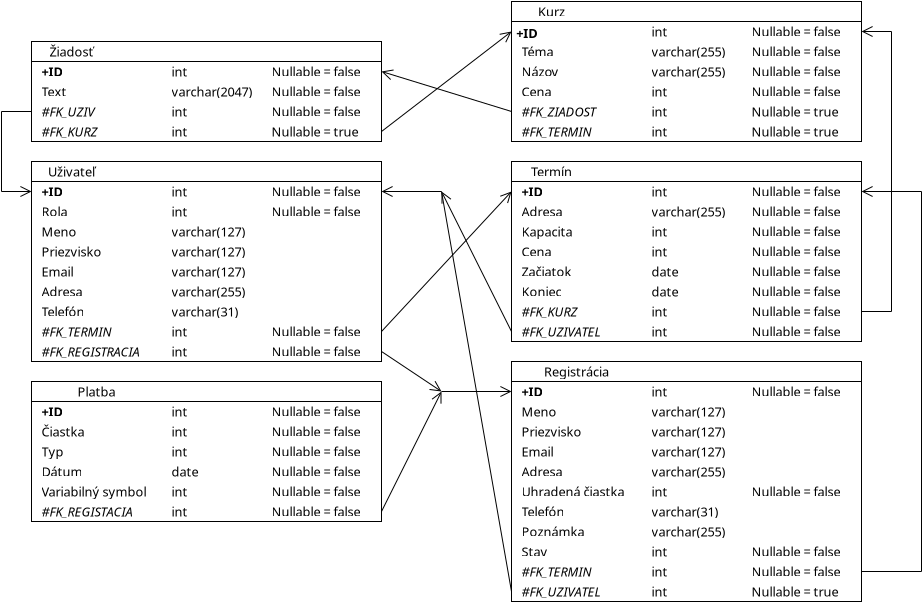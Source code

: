 <?xml version="1.0" encoding="UTF-8"?>
<dia:diagram xmlns:dia="http://www.lysator.liu.se/~alla/dia/">
  <dia:layer name="Background" visible="true" active="true">
    <dia:object type="Standard - Box" version="0" id="O0">
      <dia:attribute name="obj_pos">
        <dia:point val="0,-13"/>
      </dia:attribute>
      <dia:attribute name="obj_bb">
        <dia:rectangle val="-0.025,-13.025;17.525,-5.975"/>
      </dia:attribute>
      <dia:attribute name="elem_corner">
        <dia:point val="0,-13"/>
      </dia:attribute>
      <dia:attribute name="elem_width">
        <dia:real val="17.5"/>
      </dia:attribute>
      <dia:attribute name="elem_height">
        <dia:real val="7"/>
      </dia:attribute>
      <dia:attribute name="border_width">
        <dia:real val="0.05"/>
      </dia:attribute>
      <dia:attribute name="show_background">
        <dia:boolean val="false"/>
      </dia:attribute>
    </dia:object>
    <dia:object type="Standard - Line" version="0" id="O1">
      <dia:attribute name="obj_pos">
        <dia:point val="0,-12"/>
      </dia:attribute>
      <dia:attribute name="obj_bb">
        <dia:rectangle val="-0.025,-12.025;17.525,-11.975"/>
      </dia:attribute>
      <dia:attribute name="conn_endpoints">
        <dia:point val="0,-12"/>
        <dia:point val="17.5,-12"/>
      </dia:attribute>
      <dia:attribute name="numcp">
        <dia:int val="1"/>
      </dia:attribute>
      <dia:attribute name="line_width">
        <dia:real val="0.05"/>
      </dia:attribute>
    </dia:object>
    <dia:object type="Standard - Text" version="1" id="O2">
      <dia:attribute name="obj_pos">
        <dia:point val="3.25,-12.5"/>
      </dia:attribute>
      <dia:attribute name="obj_bb">
        <dia:rectangle val="2.248,-12.874;4.253,-12.126"/>
      </dia:attribute>
      <dia:attribute name="text">
        <dia:composite type="text">
          <dia:attribute name="string">
            <dia:string>#Platba#</dia:string>
          </dia:attribute>
          <dia:attribute name="font">
            <dia:font family="sans" style="0" name="Helvetica"/>
          </dia:attribute>
          <dia:attribute name="height">
            <dia:real val="0.8"/>
          </dia:attribute>
          <dia:attribute name="pos">
            <dia:point val="3.25,-12.279"/>
          </dia:attribute>
          <dia:attribute name="color">
            <dia:color val="#000000"/>
          </dia:attribute>
          <dia:attribute name="alignment">
            <dia:enum val="1"/>
          </dia:attribute>
        </dia:composite>
      </dia:attribute>
      <dia:attribute name="valign">
        <dia:enum val="2"/>
      </dia:attribute>
    </dia:object>
    <dia:object type="Standard - Box" version="0" id="O3">
      <dia:attribute name="obj_pos">
        <dia:point val="0,-30"/>
      </dia:attribute>
      <dia:attribute name="obj_bb">
        <dia:rectangle val="-0.025,-30.025;17.525,-24.975"/>
      </dia:attribute>
      <dia:attribute name="elem_corner">
        <dia:point val="0,-30"/>
      </dia:attribute>
      <dia:attribute name="elem_width">
        <dia:real val="17.5"/>
      </dia:attribute>
      <dia:attribute name="elem_height">
        <dia:real val="5"/>
      </dia:attribute>
      <dia:attribute name="border_width">
        <dia:real val="0.05"/>
      </dia:attribute>
      <dia:attribute name="show_background">
        <dia:boolean val="false"/>
      </dia:attribute>
    </dia:object>
    <dia:object type="Standard - Line" version="0" id="O4">
      <dia:attribute name="obj_pos">
        <dia:point val="0,-29"/>
      </dia:attribute>
      <dia:attribute name="obj_bb">
        <dia:rectangle val="-0.025,-29.025;17.525,-28.975"/>
      </dia:attribute>
      <dia:attribute name="conn_endpoints">
        <dia:point val="0,-29"/>
        <dia:point val="17.5,-29"/>
      </dia:attribute>
      <dia:attribute name="numcp">
        <dia:int val="1"/>
      </dia:attribute>
      <dia:attribute name="line_width">
        <dia:real val="0.05"/>
      </dia:attribute>
    </dia:object>
    <dia:object type="Standard - Text" version="1" id="O5">
      <dia:attribute name="obj_pos">
        <dia:point val="2,-29.5"/>
      </dia:attribute>
      <dia:attribute name="obj_bb">
        <dia:rectangle val="0.805,-29.874;3.195,-29.126"/>
      </dia:attribute>
      <dia:attribute name="text">
        <dia:composite type="text">
          <dia:attribute name="string">
            <dia:string>#Žiadosť#</dia:string>
          </dia:attribute>
          <dia:attribute name="font">
            <dia:font family="sans" style="0" name="Helvetica"/>
          </dia:attribute>
          <dia:attribute name="height">
            <dia:real val="0.8"/>
          </dia:attribute>
          <dia:attribute name="pos">
            <dia:point val="2,-29.279"/>
          </dia:attribute>
          <dia:attribute name="color">
            <dia:color val="#000000"/>
          </dia:attribute>
          <dia:attribute name="alignment">
            <dia:enum val="1"/>
          </dia:attribute>
        </dia:composite>
      </dia:attribute>
      <dia:attribute name="valign">
        <dia:enum val="2"/>
      </dia:attribute>
    </dia:object>
    <dia:object type="Standard - Text" version="1" id="O6">
      <dia:attribute name="obj_pos">
        <dia:point val="24.5,-21.5"/>
      </dia:attribute>
      <dia:attribute name="obj_bb">
        <dia:rectangle val="24.5,-21.874;26.703,-21.126"/>
      </dia:attribute>
      <dia:attribute name="text">
        <dia:composite type="text">
          <dia:attribute name="string">
            <dia:string>#Adresa#</dia:string>
          </dia:attribute>
          <dia:attribute name="font">
            <dia:font family="sans" style="0" name="Helvetica"/>
          </dia:attribute>
          <dia:attribute name="height">
            <dia:real val="0.8"/>
          </dia:attribute>
          <dia:attribute name="pos">
            <dia:point val="24.5,-21.279"/>
          </dia:attribute>
          <dia:attribute name="color">
            <dia:color val="#000000"/>
          </dia:attribute>
          <dia:attribute name="alignment">
            <dia:enum val="0"/>
          </dia:attribute>
        </dia:composite>
      </dia:attribute>
      <dia:attribute name="valign">
        <dia:enum val="2"/>
      </dia:attribute>
    </dia:object>
    <dia:object type="Standard - Text" version="1" id="O7">
      <dia:attribute name="obj_pos">
        <dia:point val="24.5,-20.5"/>
      </dia:attribute>
      <dia:attribute name="obj_bb">
        <dia:rectangle val="24.5,-20.874;27.275,-20.126"/>
      </dia:attribute>
      <dia:attribute name="text">
        <dia:composite type="text">
          <dia:attribute name="string">
            <dia:string>#Kapacita#</dia:string>
          </dia:attribute>
          <dia:attribute name="font">
            <dia:font family="sans" style="0" name="Helvetica"/>
          </dia:attribute>
          <dia:attribute name="height">
            <dia:real val="0.8"/>
          </dia:attribute>
          <dia:attribute name="pos">
            <dia:point val="24.5,-20.279"/>
          </dia:attribute>
          <dia:attribute name="color">
            <dia:color val="#000000"/>
          </dia:attribute>
          <dia:attribute name="alignment">
            <dia:enum val="0"/>
          </dia:attribute>
        </dia:composite>
      </dia:attribute>
      <dia:attribute name="valign">
        <dia:enum val="2"/>
      </dia:attribute>
    </dia:object>
    <dia:object type="Standard - Text" version="1" id="O8">
      <dia:attribute name="obj_pos">
        <dia:point val="26,-23.5"/>
      </dia:attribute>
      <dia:attribute name="obj_bb">
        <dia:rectangle val="24.933,-23.874;27.067,-23.126"/>
      </dia:attribute>
      <dia:attribute name="text">
        <dia:composite type="text">
          <dia:attribute name="string">
            <dia:string>#Termín#</dia:string>
          </dia:attribute>
          <dia:attribute name="font">
            <dia:font family="sans" style="0" name="Helvetica"/>
          </dia:attribute>
          <dia:attribute name="height">
            <dia:real val="0.8"/>
          </dia:attribute>
          <dia:attribute name="pos">
            <dia:point val="26,-23.279"/>
          </dia:attribute>
          <dia:attribute name="color">
            <dia:color val="#000000"/>
          </dia:attribute>
          <dia:attribute name="alignment">
            <dia:enum val="1"/>
          </dia:attribute>
        </dia:composite>
      </dia:attribute>
      <dia:attribute name="valign">
        <dia:enum val="2"/>
      </dia:attribute>
    </dia:object>
    <dia:object type="Standard - Box" version="0" id="O9">
      <dia:attribute name="obj_pos">
        <dia:point val="24,-32"/>
      </dia:attribute>
      <dia:attribute name="obj_bb">
        <dia:rectangle val="23.975,-32.025;41.525,-24.975"/>
      </dia:attribute>
      <dia:attribute name="elem_corner">
        <dia:point val="24,-32"/>
      </dia:attribute>
      <dia:attribute name="elem_width">
        <dia:real val="17.5"/>
      </dia:attribute>
      <dia:attribute name="elem_height">
        <dia:real val="7"/>
      </dia:attribute>
      <dia:attribute name="border_width">
        <dia:real val="0.05"/>
      </dia:attribute>
      <dia:attribute name="show_background">
        <dia:boolean val="false"/>
      </dia:attribute>
    </dia:object>
    <dia:object type="Standard - Line" version="0" id="O10">
      <dia:attribute name="obj_pos">
        <dia:point val="24,-31"/>
      </dia:attribute>
      <dia:attribute name="obj_bb">
        <dia:rectangle val="23.975,-31.025;41.525,-30.975"/>
      </dia:attribute>
      <dia:attribute name="conn_endpoints">
        <dia:point val="24,-31"/>
        <dia:point val="41.5,-31"/>
      </dia:attribute>
      <dia:attribute name="numcp">
        <dia:int val="1"/>
      </dia:attribute>
      <dia:attribute name="line_width">
        <dia:real val="0.05"/>
      </dia:attribute>
    </dia:object>
    <dia:object type="Standard - Text" version="1" id="O11">
      <dia:attribute name="obj_pos">
        <dia:point val="26,-31.5"/>
      </dia:attribute>
      <dia:attribute name="obj_bb">
        <dia:rectangle val="25.305,-31.874;26.695,-31.126"/>
      </dia:attribute>
      <dia:attribute name="text">
        <dia:composite type="text">
          <dia:attribute name="string">
            <dia:string>#Kurz#</dia:string>
          </dia:attribute>
          <dia:attribute name="font">
            <dia:font family="sans" style="0" name="Helvetica"/>
          </dia:attribute>
          <dia:attribute name="height">
            <dia:real val="0.8"/>
          </dia:attribute>
          <dia:attribute name="pos">
            <dia:point val="26,-31.279"/>
          </dia:attribute>
          <dia:attribute name="color">
            <dia:color val="#000000"/>
          </dia:attribute>
          <dia:attribute name="alignment">
            <dia:enum val="1"/>
          </dia:attribute>
        </dia:composite>
      </dia:attribute>
      <dia:attribute name="valign">
        <dia:enum val="2"/>
      </dia:attribute>
    </dia:object>
    <dia:object type="Standard - Text" version="1" id="O12">
      <dia:attribute name="obj_pos">
        <dia:point val="24.5,-29.5"/>
      </dia:attribute>
      <dia:attribute name="obj_bb">
        <dia:rectangle val="24.5,-29.874;26.192,-29.126"/>
      </dia:attribute>
      <dia:attribute name="text">
        <dia:composite type="text">
          <dia:attribute name="string">
            <dia:string>#Téma#</dia:string>
          </dia:attribute>
          <dia:attribute name="font">
            <dia:font family="sans" style="0" name="Helvetica"/>
          </dia:attribute>
          <dia:attribute name="height">
            <dia:real val="0.8"/>
          </dia:attribute>
          <dia:attribute name="pos">
            <dia:point val="24.5,-29.279"/>
          </dia:attribute>
          <dia:attribute name="color">
            <dia:color val="#000000"/>
          </dia:attribute>
          <dia:attribute name="alignment">
            <dia:enum val="0"/>
          </dia:attribute>
        </dia:composite>
      </dia:attribute>
      <dia:attribute name="valign">
        <dia:enum val="2"/>
      </dia:attribute>
    </dia:object>
    <dia:object type="Standard - Text" version="1" id="O13">
      <dia:attribute name="obj_pos">
        <dia:point val="24.5,-28.5"/>
      </dia:attribute>
      <dia:attribute name="obj_bb">
        <dia:rectangle val="24.5,-28.874;26.48,-28.126"/>
      </dia:attribute>
      <dia:attribute name="text">
        <dia:composite type="text">
          <dia:attribute name="string">
            <dia:string>#Názov#</dia:string>
          </dia:attribute>
          <dia:attribute name="font">
            <dia:font family="sans" style="0" name="Helvetica"/>
          </dia:attribute>
          <dia:attribute name="height">
            <dia:real val="0.8"/>
          </dia:attribute>
          <dia:attribute name="pos">
            <dia:point val="24.5,-28.279"/>
          </dia:attribute>
          <dia:attribute name="color">
            <dia:color val="#000000"/>
          </dia:attribute>
          <dia:attribute name="alignment">
            <dia:enum val="0"/>
          </dia:attribute>
        </dia:composite>
      </dia:attribute>
      <dia:attribute name="valign">
        <dia:enum val="2"/>
      </dia:attribute>
    </dia:object>
    <dia:object type="Standard - Text" version="1" id="O14">
      <dia:attribute name="obj_pos">
        <dia:point val="24.5,-27.5"/>
      </dia:attribute>
      <dia:attribute name="obj_bb">
        <dia:rectangle val="24.5,-27.874;26.14,-27.126"/>
      </dia:attribute>
      <dia:attribute name="text">
        <dia:composite type="text">
          <dia:attribute name="string">
            <dia:string>#Cena#</dia:string>
          </dia:attribute>
          <dia:attribute name="font">
            <dia:font family="sans" style="0" name="Helvetica"/>
          </dia:attribute>
          <dia:attribute name="height">
            <dia:real val="0.8"/>
          </dia:attribute>
          <dia:attribute name="pos">
            <dia:point val="24.5,-27.279"/>
          </dia:attribute>
          <dia:attribute name="color">
            <dia:color val="#000000"/>
          </dia:attribute>
          <dia:attribute name="alignment">
            <dia:enum val="0"/>
          </dia:attribute>
        </dia:composite>
      </dia:attribute>
      <dia:attribute name="valign">
        <dia:enum val="2"/>
      </dia:attribute>
    </dia:object>
    <dia:object type="Standard - Text" version="1" id="O15">
      <dia:attribute name="obj_pos">
        <dia:point val="0.5,-28.5"/>
      </dia:attribute>
      <dia:attribute name="obj_bb">
        <dia:rectangle val="0.5,-28.874;1.808,-28.126"/>
      </dia:attribute>
      <dia:attribute name="text">
        <dia:composite type="text">
          <dia:attribute name="string">
            <dia:string>#+ID#</dia:string>
          </dia:attribute>
          <dia:attribute name="font">
            <dia:font family="sans" style="80" name="Helvetica-Bold"/>
          </dia:attribute>
          <dia:attribute name="height">
            <dia:real val="0.8"/>
          </dia:attribute>
          <dia:attribute name="pos">
            <dia:point val="0.5,-28.279"/>
          </dia:attribute>
          <dia:attribute name="color">
            <dia:color val="#000000"/>
          </dia:attribute>
          <dia:attribute name="alignment">
            <dia:enum val="0"/>
          </dia:attribute>
        </dia:composite>
      </dia:attribute>
      <dia:attribute name="valign">
        <dia:enum val="2"/>
      </dia:attribute>
    </dia:object>
    <dia:object type="Standard - Text" version="1" id="O16">
      <dia:attribute name="obj_pos">
        <dia:point val="0.5,-27.5"/>
      </dia:attribute>
      <dia:attribute name="obj_bb">
        <dia:rectangle val="0.5,-27.874;1.798,-27.126"/>
      </dia:attribute>
      <dia:attribute name="text">
        <dia:composite type="text">
          <dia:attribute name="string">
            <dia:string>#Text#</dia:string>
          </dia:attribute>
          <dia:attribute name="font">
            <dia:font family="sans" style="0" name="Helvetica"/>
          </dia:attribute>
          <dia:attribute name="height">
            <dia:real val="0.8"/>
          </dia:attribute>
          <dia:attribute name="pos">
            <dia:point val="0.5,-27.279"/>
          </dia:attribute>
          <dia:attribute name="color">
            <dia:color val="#000000"/>
          </dia:attribute>
          <dia:attribute name="alignment">
            <dia:enum val="0"/>
          </dia:attribute>
        </dia:composite>
      </dia:attribute>
      <dia:attribute name="valign">
        <dia:enum val="2"/>
      </dia:attribute>
    </dia:object>
    <dia:object type="Standard - Box" version="0" id="O17">
      <dia:attribute name="obj_pos">
        <dia:point val="24,-14"/>
      </dia:attribute>
      <dia:attribute name="obj_bb">
        <dia:rectangle val="23.975,-14.025;41.525,-1.975"/>
      </dia:attribute>
      <dia:attribute name="elem_corner">
        <dia:point val="24,-14"/>
      </dia:attribute>
      <dia:attribute name="elem_width">
        <dia:real val="17.5"/>
      </dia:attribute>
      <dia:attribute name="elem_height">
        <dia:real val="12"/>
      </dia:attribute>
      <dia:attribute name="border_width">
        <dia:real val="0.05"/>
      </dia:attribute>
      <dia:attribute name="show_background">
        <dia:boolean val="false"/>
      </dia:attribute>
    </dia:object>
    <dia:object type="Standard - Line" version="0" id="O18">
      <dia:attribute name="obj_pos">
        <dia:point val="24,-13"/>
      </dia:attribute>
      <dia:attribute name="obj_bb">
        <dia:rectangle val="23.975,-13.025;41.525,-12.975"/>
      </dia:attribute>
      <dia:attribute name="conn_endpoints">
        <dia:point val="24,-13"/>
        <dia:point val="41.5,-13"/>
      </dia:attribute>
      <dia:attribute name="numcp">
        <dia:int val="1"/>
      </dia:attribute>
      <dia:attribute name="line_width">
        <dia:real val="0.05"/>
      </dia:attribute>
    </dia:object>
    <dia:object type="Standard - Text" version="1" id="O19">
      <dia:attribute name="obj_pos">
        <dia:point val="27.25,-13.5"/>
      </dia:attribute>
      <dia:attribute name="obj_bb">
        <dia:rectangle val="25.471,-13.874;29.029,-13.126"/>
      </dia:attribute>
      <dia:attribute name="text">
        <dia:composite type="text">
          <dia:attribute name="string">
            <dia:string>#Registrácia#</dia:string>
          </dia:attribute>
          <dia:attribute name="font">
            <dia:font family="sans" style="0" name="Helvetica"/>
          </dia:attribute>
          <dia:attribute name="height">
            <dia:real val="0.8"/>
          </dia:attribute>
          <dia:attribute name="pos">
            <dia:point val="27.25,-13.279"/>
          </dia:attribute>
          <dia:attribute name="color">
            <dia:color val="#000000"/>
          </dia:attribute>
          <dia:attribute name="alignment">
            <dia:enum val="1"/>
          </dia:attribute>
        </dia:composite>
      </dia:attribute>
      <dia:attribute name="valign">
        <dia:enum val="2"/>
      </dia:attribute>
    </dia:object>
    <dia:object type="Standard - Text" version="1" id="O20">
      <dia:attribute name="obj_pos">
        <dia:point val="24.5,-11.5"/>
      </dia:attribute>
      <dia:attribute name="obj_bb">
        <dia:rectangle val="24.5,-11.874;26.245,-11.126"/>
      </dia:attribute>
      <dia:attribute name="text">
        <dia:composite type="text">
          <dia:attribute name="string">
            <dia:string>#Meno#</dia:string>
          </dia:attribute>
          <dia:attribute name="font">
            <dia:font family="sans" style="0" name="Helvetica"/>
          </dia:attribute>
          <dia:attribute name="height">
            <dia:real val="0.8"/>
          </dia:attribute>
          <dia:attribute name="pos">
            <dia:point val="24.5,-11.279"/>
          </dia:attribute>
          <dia:attribute name="color">
            <dia:color val="#000000"/>
          </dia:attribute>
          <dia:attribute name="alignment">
            <dia:enum val="0"/>
          </dia:attribute>
        </dia:composite>
      </dia:attribute>
      <dia:attribute name="valign">
        <dia:enum val="2"/>
      </dia:attribute>
    </dia:object>
    <dia:object type="Standard - Text" version="1" id="O21">
      <dia:attribute name="obj_pos">
        <dia:point val="24.5,-10.5"/>
      </dia:attribute>
      <dia:attribute name="obj_bb">
        <dia:rectangle val="24.5,-10.874;27.675,-10.126"/>
      </dia:attribute>
      <dia:attribute name="text">
        <dia:composite type="text">
          <dia:attribute name="string">
            <dia:string>#Priezvisko#</dia:string>
          </dia:attribute>
          <dia:attribute name="font">
            <dia:font family="sans" style="0" name="Helvetica"/>
          </dia:attribute>
          <dia:attribute name="height">
            <dia:real val="0.8"/>
          </dia:attribute>
          <dia:attribute name="pos">
            <dia:point val="24.5,-10.279"/>
          </dia:attribute>
          <dia:attribute name="color">
            <dia:color val="#000000"/>
          </dia:attribute>
          <dia:attribute name="alignment">
            <dia:enum val="0"/>
          </dia:attribute>
        </dia:composite>
      </dia:attribute>
      <dia:attribute name="valign">
        <dia:enum val="2"/>
      </dia:attribute>
    </dia:object>
    <dia:object type="Standard - Text" version="1" id="O22">
      <dia:attribute name="obj_pos">
        <dia:point val="24.5,-9.5"/>
      </dia:attribute>
      <dia:attribute name="obj_bb">
        <dia:rectangle val="24.5,-9.874;26.275,-9.126"/>
      </dia:attribute>
      <dia:attribute name="text">
        <dia:composite type="text">
          <dia:attribute name="string">
            <dia:string>#Email#</dia:string>
          </dia:attribute>
          <dia:attribute name="font">
            <dia:font family="sans" style="0" name="Helvetica"/>
          </dia:attribute>
          <dia:attribute name="height">
            <dia:real val="0.8"/>
          </dia:attribute>
          <dia:attribute name="pos">
            <dia:point val="24.5,-9.279"/>
          </dia:attribute>
          <dia:attribute name="color">
            <dia:color val="#000000"/>
          </dia:attribute>
          <dia:attribute name="alignment">
            <dia:enum val="0"/>
          </dia:attribute>
        </dia:composite>
      </dia:attribute>
      <dia:attribute name="valign">
        <dia:enum val="2"/>
      </dia:attribute>
    </dia:object>
    <dia:object type="Standard - Text" version="1" id="O23">
      <dia:attribute name="obj_pos">
        <dia:point val="24.5,-8.5"/>
      </dia:attribute>
      <dia:attribute name="obj_bb">
        <dia:rectangle val="24.5,-8.874;26.703,-8.126"/>
      </dia:attribute>
      <dia:attribute name="text">
        <dia:composite type="text">
          <dia:attribute name="string">
            <dia:string>#Adresa#</dia:string>
          </dia:attribute>
          <dia:attribute name="font">
            <dia:font family="sans" style="0" name="Helvetica"/>
          </dia:attribute>
          <dia:attribute name="height">
            <dia:real val="0.8"/>
          </dia:attribute>
          <dia:attribute name="pos">
            <dia:point val="24.5,-8.279"/>
          </dia:attribute>
          <dia:attribute name="color">
            <dia:color val="#000000"/>
          </dia:attribute>
          <dia:attribute name="alignment">
            <dia:enum val="0"/>
          </dia:attribute>
        </dia:composite>
      </dia:attribute>
      <dia:attribute name="valign">
        <dia:enum val="2"/>
      </dia:attribute>
    </dia:object>
    <dia:object type="Standard - Text" version="1" id="O24">
      <dia:attribute name="obj_pos">
        <dia:point val="24.5,-7.5"/>
      </dia:attribute>
      <dia:attribute name="obj_bb">
        <dia:rectangle val="24.5,-7.874;30.087,-7.126"/>
      </dia:attribute>
      <dia:attribute name="text">
        <dia:composite type="text">
          <dia:attribute name="string">
            <dia:string>#Uhradená čiastka#</dia:string>
          </dia:attribute>
          <dia:attribute name="font">
            <dia:font family="sans" style="0" name="Helvetica"/>
          </dia:attribute>
          <dia:attribute name="height">
            <dia:real val="0.8"/>
          </dia:attribute>
          <dia:attribute name="pos">
            <dia:point val="24.5,-7.279"/>
          </dia:attribute>
          <dia:attribute name="color">
            <dia:color val="#000000"/>
          </dia:attribute>
          <dia:attribute name="alignment">
            <dia:enum val="0"/>
          </dia:attribute>
        </dia:composite>
      </dia:attribute>
      <dia:attribute name="valign">
        <dia:enum val="2"/>
      </dia:attribute>
    </dia:object>
    <dia:object type="Standard - Box" version="0" id="O25">
      <dia:attribute name="obj_pos">
        <dia:point val="0,-24"/>
      </dia:attribute>
      <dia:attribute name="obj_bb">
        <dia:rectangle val="-0.025,-24.025;17.525,-13.975"/>
      </dia:attribute>
      <dia:attribute name="elem_corner">
        <dia:point val="0,-24"/>
      </dia:attribute>
      <dia:attribute name="elem_width">
        <dia:real val="17.5"/>
      </dia:attribute>
      <dia:attribute name="elem_height">
        <dia:real val="10"/>
      </dia:attribute>
      <dia:attribute name="border_width">
        <dia:real val="0.05"/>
      </dia:attribute>
      <dia:attribute name="show_background">
        <dia:boolean val="false"/>
      </dia:attribute>
    </dia:object>
    <dia:object type="Standard - Line" version="0" id="O26">
      <dia:attribute name="obj_pos">
        <dia:point val="0,-23"/>
      </dia:attribute>
      <dia:attribute name="obj_bb">
        <dia:rectangle val="-0.025,-23.025;17.525,-22.975"/>
      </dia:attribute>
      <dia:attribute name="conn_endpoints">
        <dia:point val="0,-23"/>
        <dia:point val="17.5,-23"/>
      </dia:attribute>
      <dia:attribute name="numcp">
        <dia:int val="1"/>
      </dia:attribute>
      <dia:attribute name="line_width">
        <dia:real val="0.05"/>
      </dia:attribute>
    </dia:object>
    <dia:object type="Standard - Text" version="1" id="O27">
      <dia:attribute name="obj_pos">
        <dia:point val="2,-23.5"/>
      </dia:attribute>
      <dia:attribute name="obj_bb">
        <dia:rectangle val="0.681,-23.874;3.319,-23.126"/>
      </dia:attribute>
      <dia:attribute name="text">
        <dia:composite type="text">
          <dia:attribute name="string">
            <dia:string>#Uživateľ#</dia:string>
          </dia:attribute>
          <dia:attribute name="font">
            <dia:font family="sans" style="0" name="Helvetica"/>
          </dia:attribute>
          <dia:attribute name="height">
            <dia:real val="0.8"/>
          </dia:attribute>
          <dia:attribute name="pos">
            <dia:point val="2,-23.279"/>
          </dia:attribute>
          <dia:attribute name="color">
            <dia:color val="#000000"/>
          </dia:attribute>
          <dia:attribute name="alignment">
            <dia:enum val="1"/>
          </dia:attribute>
        </dia:composite>
      </dia:attribute>
      <dia:attribute name="valign">
        <dia:enum val="2"/>
      </dia:attribute>
    </dia:object>
    <dia:object type="Standard - Text" version="1" id="O28">
      <dia:attribute name="obj_pos">
        <dia:point val="0.5,-21.5"/>
      </dia:attribute>
      <dia:attribute name="obj_bb">
        <dia:rectangle val="0.5,-21.874;1.88,-21.126"/>
      </dia:attribute>
      <dia:attribute name="text">
        <dia:composite type="text">
          <dia:attribute name="string">
            <dia:string>#Rola#</dia:string>
          </dia:attribute>
          <dia:attribute name="font">
            <dia:font family="sans" style="0" name="Helvetica"/>
          </dia:attribute>
          <dia:attribute name="height">
            <dia:real val="0.8"/>
          </dia:attribute>
          <dia:attribute name="pos">
            <dia:point val="0.5,-21.279"/>
          </dia:attribute>
          <dia:attribute name="color">
            <dia:color val="#000000"/>
          </dia:attribute>
          <dia:attribute name="alignment">
            <dia:enum val="0"/>
          </dia:attribute>
        </dia:composite>
      </dia:attribute>
      <dia:attribute name="valign">
        <dia:enum val="2"/>
      </dia:attribute>
    </dia:object>
    <dia:object type="Standard - Text" version="1" id="O29">
      <dia:attribute name="obj_pos">
        <dia:point val="0.5,-10.5"/>
      </dia:attribute>
      <dia:attribute name="obj_bb">
        <dia:rectangle val="0.5,-10.874;2.853,-10.126"/>
      </dia:attribute>
      <dia:attribute name="text">
        <dia:composite type="text">
          <dia:attribute name="string">
            <dia:string>#Čiastka#</dia:string>
          </dia:attribute>
          <dia:attribute name="font">
            <dia:font family="sans" style="0" name="Helvetica"/>
          </dia:attribute>
          <dia:attribute name="height">
            <dia:real val="0.8"/>
          </dia:attribute>
          <dia:attribute name="pos">
            <dia:point val="0.5,-10.279"/>
          </dia:attribute>
          <dia:attribute name="color">
            <dia:color val="#000000"/>
          </dia:attribute>
          <dia:attribute name="alignment">
            <dia:enum val="0"/>
          </dia:attribute>
        </dia:composite>
      </dia:attribute>
      <dia:attribute name="valign">
        <dia:enum val="2"/>
      </dia:attribute>
    </dia:object>
    <dia:object type="Standard - Text" version="1" id="O30">
      <dia:attribute name="obj_pos">
        <dia:point val="24.5,-6.5"/>
      </dia:attribute>
      <dia:attribute name="obj_bb">
        <dia:rectangle val="24.5,-6.874;26.773,-6.126"/>
      </dia:attribute>
      <dia:attribute name="text">
        <dia:composite type="text">
          <dia:attribute name="string">
            <dia:string>#Telefón#</dia:string>
          </dia:attribute>
          <dia:attribute name="font">
            <dia:font family="sans" style="0" name="Helvetica"/>
          </dia:attribute>
          <dia:attribute name="height">
            <dia:real val="0.8"/>
          </dia:attribute>
          <dia:attribute name="pos">
            <dia:point val="24.5,-6.279"/>
          </dia:attribute>
          <dia:attribute name="color">
            <dia:color val="#000000"/>
          </dia:attribute>
          <dia:attribute name="alignment">
            <dia:enum val="0"/>
          </dia:attribute>
        </dia:composite>
      </dia:attribute>
      <dia:attribute name="valign">
        <dia:enum val="2"/>
      </dia:attribute>
    </dia:object>
    <dia:object type="Standard - Text" version="1" id="O31">
      <dia:attribute name="obj_pos">
        <dia:point val="24.5,-5.5"/>
      </dia:attribute>
      <dia:attribute name="obj_bb">
        <dia:rectangle val="24.5,-5.874;27.762,-5.126"/>
      </dia:attribute>
      <dia:attribute name="text">
        <dia:composite type="text">
          <dia:attribute name="string">
            <dia:string>#Poznámka#</dia:string>
          </dia:attribute>
          <dia:attribute name="font">
            <dia:font family="sans" style="0" name="Helvetica"/>
          </dia:attribute>
          <dia:attribute name="height">
            <dia:real val="0.8"/>
          </dia:attribute>
          <dia:attribute name="pos">
            <dia:point val="24.5,-5.279"/>
          </dia:attribute>
          <dia:attribute name="color">
            <dia:color val="#000000"/>
          </dia:attribute>
          <dia:attribute name="alignment">
            <dia:enum val="0"/>
          </dia:attribute>
        </dia:composite>
      </dia:attribute>
      <dia:attribute name="valign">
        <dia:enum val="2"/>
      </dia:attribute>
    </dia:object>
    <dia:object type="Standard - Text" version="1" id="O32">
      <dia:attribute name="obj_pos">
        <dia:point val="24.5,-4.5"/>
      </dia:attribute>
      <dia:attribute name="obj_bb">
        <dia:rectangle val="24.5,-4.874;25.93,-4.126"/>
      </dia:attribute>
      <dia:attribute name="text">
        <dia:composite type="text">
          <dia:attribute name="string">
            <dia:string>#Stav#</dia:string>
          </dia:attribute>
          <dia:attribute name="font">
            <dia:font family="sans" style="0" name="Helvetica"/>
          </dia:attribute>
          <dia:attribute name="height">
            <dia:real val="0.8"/>
          </dia:attribute>
          <dia:attribute name="pos">
            <dia:point val="24.5,-4.279"/>
          </dia:attribute>
          <dia:attribute name="color">
            <dia:color val="#000000"/>
          </dia:attribute>
          <dia:attribute name="alignment">
            <dia:enum val="0"/>
          </dia:attribute>
        </dia:composite>
      </dia:attribute>
      <dia:attribute name="valign">
        <dia:enum val="2"/>
      </dia:attribute>
    </dia:object>
    <dia:object type="Standard - Text" version="1" id="O33">
      <dia:attribute name="obj_pos">
        <dia:point val="0.5,-9.5"/>
      </dia:attribute>
      <dia:attribute name="obj_bb">
        <dia:rectangle val="0.5,-9.874;1.577,-9.126"/>
      </dia:attribute>
      <dia:attribute name="text">
        <dia:composite type="text">
          <dia:attribute name="string">
            <dia:string>#Typ#</dia:string>
          </dia:attribute>
          <dia:attribute name="font">
            <dia:font family="sans" style="0" name="Helvetica"/>
          </dia:attribute>
          <dia:attribute name="height">
            <dia:real val="0.8"/>
          </dia:attribute>
          <dia:attribute name="pos">
            <dia:point val="0.5,-9.279"/>
          </dia:attribute>
          <dia:attribute name="color">
            <dia:color val="#000000"/>
          </dia:attribute>
          <dia:attribute name="alignment">
            <dia:enum val="0"/>
          </dia:attribute>
        </dia:composite>
      </dia:attribute>
      <dia:attribute name="valign">
        <dia:enum val="2"/>
      </dia:attribute>
    </dia:object>
    <dia:object type="Standard - Text" version="1" id="O34">
      <dia:attribute name="obj_pos">
        <dia:point val="0.5,-8.5"/>
      </dia:attribute>
      <dia:attribute name="obj_bb">
        <dia:rectangle val="0.5,-8.874;2.663,-8.126"/>
      </dia:attribute>
      <dia:attribute name="text">
        <dia:composite type="text">
          <dia:attribute name="string">
            <dia:string>#Dátum#</dia:string>
          </dia:attribute>
          <dia:attribute name="font">
            <dia:font family="sans" style="0" name="Helvetica"/>
          </dia:attribute>
          <dia:attribute name="height">
            <dia:real val="0.8"/>
          </dia:attribute>
          <dia:attribute name="pos">
            <dia:point val="0.5,-8.279"/>
          </dia:attribute>
          <dia:attribute name="color">
            <dia:color val="#000000"/>
          </dia:attribute>
          <dia:attribute name="alignment">
            <dia:enum val="0"/>
          </dia:attribute>
        </dia:composite>
      </dia:attribute>
      <dia:attribute name="valign">
        <dia:enum val="2"/>
      </dia:attribute>
    </dia:object>
    <dia:object type="Standard - Text" version="1" id="O35">
      <dia:attribute name="obj_pos">
        <dia:point val="0.5,-7.5"/>
      </dia:attribute>
      <dia:attribute name="obj_bb">
        <dia:rectangle val="0.5,-7.874;6.175,-7.126"/>
      </dia:attribute>
      <dia:attribute name="text">
        <dia:composite type="text">
          <dia:attribute name="string">
            <dia:string>#Variabilný symbol#</dia:string>
          </dia:attribute>
          <dia:attribute name="font">
            <dia:font family="sans" style="0" name="Helvetica"/>
          </dia:attribute>
          <dia:attribute name="height">
            <dia:real val="0.8"/>
          </dia:attribute>
          <dia:attribute name="pos">
            <dia:point val="0.5,-7.279"/>
          </dia:attribute>
          <dia:attribute name="color">
            <dia:color val="#000000"/>
          </dia:attribute>
          <dia:attribute name="alignment">
            <dia:enum val="0"/>
          </dia:attribute>
        </dia:composite>
      </dia:attribute>
      <dia:attribute name="valign">
        <dia:enum val="2"/>
      </dia:attribute>
    </dia:object>
    <dia:object type="Standard - Text" version="1" id="O36">
      <dia:attribute name="obj_pos">
        <dia:point val="0.5,-20.5"/>
      </dia:attribute>
      <dia:attribute name="obj_bb">
        <dia:rectangle val="0.5,-20.874;2.245,-20.126"/>
      </dia:attribute>
      <dia:attribute name="text">
        <dia:composite type="text">
          <dia:attribute name="string">
            <dia:string>#Meno#</dia:string>
          </dia:attribute>
          <dia:attribute name="font">
            <dia:font family="sans" style="0" name="Helvetica"/>
          </dia:attribute>
          <dia:attribute name="height">
            <dia:real val="0.8"/>
          </dia:attribute>
          <dia:attribute name="pos">
            <dia:point val="0.5,-20.279"/>
          </dia:attribute>
          <dia:attribute name="color">
            <dia:color val="#000000"/>
          </dia:attribute>
          <dia:attribute name="alignment">
            <dia:enum val="0"/>
          </dia:attribute>
        </dia:composite>
      </dia:attribute>
      <dia:attribute name="valign">
        <dia:enum val="2"/>
      </dia:attribute>
    </dia:object>
    <dia:object type="Standard - Text" version="1" id="O37">
      <dia:attribute name="obj_pos">
        <dia:point val="0.5,-19.5"/>
      </dia:attribute>
      <dia:attribute name="obj_bb">
        <dia:rectangle val="0.5,-19.874;3.675,-19.126"/>
      </dia:attribute>
      <dia:attribute name="text">
        <dia:composite type="text">
          <dia:attribute name="string">
            <dia:string>#Priezvisko#</dia:string>
          </dia:attribute>
          <dia:attribute name="font">
            <dia:font family="sans" style="0" name="Helvetica"/>
          </dia:attribute>
          <dia:attribute name="height">
            <dia:real val="0.8"/>
          </dia:attribute>
          <dia:attribute name="pos">
            <dia:point val="0.5,-19.279"/>
          </dia:attribute>
          <dia:attribute name="color">
            <dia:color val="#000000"/>
          </dia:attribute>
          <dia:attribute name="alignment">
            <dia:enum val="0"/>
          </dia:attribute>
        </dia:composite>
      </dia:attribute>
      <dia:attribute name="valign">
        <dia:enum val="2"/>
      </dia:attribute>
    </dia:object>
    <dia:object type="Standard - Text" version="1" id="O38">
      <dia:attribute name="obj_pos">
        <dia:point val="0.5,-18.5"/>
      </dia:attribute>
      <dia:attribute name="obj_bb">
        <dia:rectangle val="0.5,-18.874;2.275,-18.126"/>
      </dia:attribute>
      <dia:attribute name="text">
        <dia:composite type="text">
          <dia:attribute name="string">
            <dia:string>#Email#</dia:string>
          </dia:attribute>
          <dia:attribute name="font">
            <dia:font family="sans" style="0" name="Helvetica"/>
          </dia:attribute>
          <dia:attribute name="height">
            <dia:real val="0.8"/>
          </dia:attribute>
          <dia:attribute name="pos">
            <dia:point val="0.5,-18.279"/>
          </dia:attribute>
          <dia:attribute name="color">
            <dia:color val="#000000"/>
          </dia:attribute>
          <dia:attribute name="alignment">
            <dia:enum val="0"/>
          </dia:attribute>
        </dia:composite>
      </dia:attribute>
      <dia:attribute name="valign">
        <dia:enum val="2"/>
      </dia:attribute>
    </dia:object>
    <dia:object type="Standard - Text" version="1" id="O39">
      <dia:attribute name="obj_pos">
        <dia:point val="0.5,-17.5"/>
      </dia:attribute>
      <dia:attribute name="obj_bb">
        <dia:rectangle val="0.5,-17.874;2.703,-17.126"/>
      </dia:attribute>
      <dia:attribute name="text">
        <dia:composite type="text">
          <dia:attribute name="string">
            <dia:string>#Adresa#</dia:string>
          </dia:attribute>
          <dia:attribute name="font">
            <dia:font family="sans" style="0" name="Helvetica"/>
          </dia:attribute>
          <dia:attribute name="height">
            <dia:real val="0.8"/>
          </dia:attribute>
          <dia:attribute name="pos">
            <dia:point val="0.5,-17.279"/>
          </dia:attribute>
          <dia:attribute name="color">
            <dia:color val="#000000"/>
          </dia:attribute>
          <dia:attribute name="alignment">
            <dia:enum val="0"/>
          </dia:attribute>
        </dia:composite>
      </dia:attribute>
      <dia:attribute name="valign">
        <dia:enum val="2"/>
      </dia:attribute>
    </dia:object>
    <dia:object type="Standard - Text" version="1" id="O40">
      <dia:attribute name="obj_pos">
        <dia:point val="0.5,-16.5"/>
      </dia:attribute>
      <dia:attribute name="obj_bb">
        <dia:rectangle val="0.5,-16.874;2.772,-16.126"/>
      </dia:attribute>
      <dia:attribute name="text">
        <dia:composite type="text">
          <dia:attribute name="string">
            <dia:string>#Telefón#</dia:string>
          </dia:attribute>
          <dia:attribute name="font">
            <dia:font family="sans" style="0" name="Helvetica"/>
          </dia:attribute>
          <dia:attribute name="height">
            <dia:real val="0.8"/>
          </dia:attribute>
          <dia:attribute name="pos">
            <dia:point val="0.5,-16.279"/>
          </dia:attribute>
          <dia:attribute name="color">
            <dia:color val="#000000"/>
          </dia:attribute>
          <dia:attribute name="alignment">
            <dia:enum val="0"/>
          </dia:attribute>
        </dia:composite>
      </dia:attribute>
      <dia:attribute name="valign">
        <dia:enum val="2"/>
      </dia:attribute>
    </dia:object>
    <dia:object type="Standard - Line" version="0" id="O41">
      <dia:attribute name="obj_pos">
        <dia:point val="24,-23"/>
      </dia:attribute>
      <dia:attribute name="obj_bb">
        <dia:rectangle val="23.975,-23.025;41.525,-22.975"/>
      </dia:attribute>
      <dia:attribute name="conn_endpoints">
        <dia:point val="24,-23"/>
        <dia:point val="41.5,-23"/>
      </dia:attribute>
      <dia:attribute name="numcp">
        <dia:int val="1"/>
      </dia:attribute>
      <dia:attribute name="line_width">
        <dia:real val="0.05"/>
      </dia:attribute>
    </dia:object>
    <dia:object type="Standard - Text" version="1" id="O42">
      <dia:attribute name="obj_pos">
        <dia:point val="24.5,-18.5"/>
      </dia:attribute>
      <dia:attribute name="obj_bb">
        <dia:rectangle val="24.5,-18.874;27.265,-18.126"/>
      </dia:attribute>
      <dia:attribute name="text">
        <dia:composite type="text">
          <dia:attribute name="string">
            <dia:string>#Začiatok#</dia:string>
          </dia:attribute>
          <dia:attribute name="font">
            <dia:font family="sans" style="0" name="Helvetica"/>
          </dia:attribute>
          <dia:attribute name="height">
            <dia:real val="0.8"/>
          </dia:attribute>
          <dia:attribute name="pos">
            <dia:point val="24.5,-18.279"/>
          </dia:attribute>
          <dia:attribute name="color">
            <dia:color val="#000000"/>
          </dia:attribute>
          <dia:attribute name="alignment">
            <dia:enum val="0"/>
          </dia:attribute>
        </dia:composite>
      </dia:attribute>
      <dia:attribute name="valign">
        <dia:enum val="2"/>
      </dia:attribute>
    </dia:object>
    <dia:object type="Standard - Text" version="1" id="O43">
      <dia:attribute name="obj_pos">
        <dia:point val="24.5,-17.5"/>
      </dia:attribute>
      <dia:attribute name="obj_bb">
        <dia:rectangle val="24.5,-17.874;26.61,-17.126"/>
      </dia:attribute>
      <dia:attribute name="text">
        <dia:composite type="text">
          <dia:attribute name="string">
            <dia:string>#Koniec#</dia:string>
          </dia:attribute>
          <dia:attribute name="font">
            <dia:font family="sans" style="0" name="Helvetica"/>
          </dia:attribute>
          <dia:attribute name="height">
            <dia:real val="0.8"/>
          </dia:attribute>
          <dia:attribute name="pos">
            <dia:point val="24.5,-17.279"/>
          </dia:attribute>
          <dia:attribute name="color">
            <dia:color val="#000000"/>
          </dia:attribute>
          <dia:attribute name="alignment">
            <dia:enum val="0"/>
          </dia:attribute>
        </dia:composite>
      </dia:attribute>
      <dia:attribute name="valign">
        <dia:enum val="2"/>
      </dia:attribute>
    </dia:object>
    <dia:object type="Standard - Text" version="1" id="O44">
      <dia:attribute name="obj_pos">
        <dia:point val="24.5,-19.5"/>
      </dia:attribute>
      <dia:attribute name="obj_bb">
        <dia:rectangle val="24.5,-19.874;26.14,-19.126"/>
      </dia:attribute>
      <dia:attribute name="text">
        <dia:composite type="text">
          <dia:attribute name="string">
            <dia:string>#Cena#</dia:string>
          </dia:attribute>
          <dia:attribute name="font">
            <dia:font family="sans" style="0" name="Helvetica"/>
          </dia:attribute>
          <dia:attribute name="height">
            <dia:real val="0.8"/>
          </dia:attribute>
          <dia:attribute name="pos">
            <dia:point val="24.5,-19.279"/>
          </dia:attribute>
          <dia:attribute name="color">
            <dia:color val="#000000"/>
          </dia:attribute>
          <dia:attribute name="alignment">
            <dia:enum val="0"/>
          </dia:attribute>
        </dia:composite>
      </dia:attribute>
      <dia:attribute name="valign">
        <dia:enum val="2"/>
      </dia:attribute>
    </dia:object>
    <dia:object type="Standard - Text" version="1" id="O45">
      <dia:attribute name="obj_pos">
        <dia:point val="0.5,-22.5"/>
      </dia:attribute>
      <dia:attribute name="obj_bb">
        <dia:rectangle val="0.5,-22.874;1.808,-22.126"/>
      </dia:attribute>
      <dia:attribute name="text">
        <dia:composite type="text">
          <dia:attribute name="string">
            <dia:string>#+ID#</dia:string>
          </dia:attribute>
          <dia:attribute name="font">
            <dia:font family="sans" style="80" name="Helvetica-Bold"/>
          </dia:attribute>
          <dia:attribute name="height">
            <dia:real val="0.8"/>
          </dia:attribute>
          <dia:attribute name="pos">
            <dia:point val="0.5,-22.279"/>
          </dia:attribute>
          <dia:attribute name="color">
            <dia:color val="#000000"/>
          </dia:attribute>
          <dia:attribute name="alignment">
            <dia:enum val="0"/>
          </dia:attribute>
        </dia:composite>
      </dia:attribute>
      <dia:attribute name="valign">
        <dia:enum val="2"/>
      </dia:attribute>
    </dia:object>
    <dia:object type="Standard - Text" version="1" id="O46">
      <dia:attribute name="obj_pos">
        <dia:point val="24.5,-22.5"/>
      </dia:attribute>
      <dia:attribute name="obj_bb">
        <dia:rectangle val="24.5,-22.874;25.808,-22.126"/>
      </dia:attribute>
      <dia:attribute name="text">
        <dia:composite type="text">
          <dia:attribute name="string">
            <dia:string>#+ID#</dia:string>
          </dia:attribute>
          <dia:attribute name="font">
            <dia:font family="sans" style="80" name="Helvetica-Bold"/>
          </dia:attribute>
          <dia:attribute name="height">
            <dia:real val="0.8"/>
          </dia:attribute>
          <dia:attribute name="pos">
            <dia:point val="24.5,-22.279"/>
          </dia:attribute>
          <dia:attribute name="color">
            <dia:color val="#000000"/>
          </dia:attribute>
          <dia:attribute name="alignment">
            <dia:enum val="0"/>
          </dia:attribute>
        </dia:composite>
      </dia:attribute>
      <dia:attribute name="valign">
        <dia:enum val="2"/>
      </dia:attribute>
    </dia:object>
    <dia:object type="Standard - Text" version="1" id="O47">
      <dia:attribute name="obj_pos">
        <dia:point val="24.238,-30.421"/>
      </dia:attribute>
      <dia:attribute name="obj_bb">
        <dia:rectangle val="24.238,-30.795;25.546,-30.047"/>
      </dia:attribute>
      <dia:attribute name="text">
        <dia:composite type="text">
          <dia:attribute name="string">
            <dia:string>#+ID#</dia:string>
          </dia:attribute>
          <dia:attribute name="font">
            <dia:font family="sans" style="80" name="Helvetica-Bold"/>
          </dia:attribute>
          <dia:attribute name="height">
            <dia:real val="0.8"/>
          </dia:attribute>
          <dia:attribute name="pos">
            <dia:point val="24.238,-30.2"/>
          </dia:attribute>
          <dia:attribute name="color">
            <dia:color val="#000000"/>
          </dia:attribute>
          <dia:attribute name="alignment">
            <dia:enum val="0"/>
          </dia:attribute>
        </dia:composite>
      </dia:attribute>
      <dia:attribute name="valign">
        <dia:enum val="2"/>
      </dia:attribute>
    </dia:object>
    <dia:object type="Standard - Text" version="1" id="O48">
      <dia:attribute name="obj_pos">
        <dia:point val="24.5,-12.5"/>
      </dia:attribute>
      <dia:attribute name="obj_bb">
        <dia:rectangle val="24.5,-12.874;25.808,-12.126"/>
      </dia:attribute>
      <dia:attribute name="text">
        <dia:composite type="text">
          <dia:attribute name="string">
            <dia:string>#+ID#</dia:string>
          </dia:attribute>
          <dia:attribute name="font">
            <dia:font family="sans" style="80" name="Helvetica-Bold"/>
          </dia:attribute>
          <dia:attribute name="height">
            <dia:real val="0.8"/>
          </dia:attribute>
          <dia:attribute name="pos">
            <dia:point val="24.5,-12.279"/>
          </dia:attribute>
          <dia:attribute name="color">
            <dia:color val="#000000"/>
          </dia:attribute>
          <dia:attribute name="alignment">
            <dia:enum val="0"/>
          </dia:attribute>
        </dia:composite>
      </dia:attribute>
      <dia:attribute name="valign">
        <dia:enum val="2"/>
      </dia:attribute>
    </dia:object>
    <dia:object type="Standard - Text" version="1" id="O49">
      <dia:attribute name="obj_pos">
        <dia:point val="0.5,-11.5"/>
      </dia:attribute>
      <dia:attribute name="obj_bb">
        <dia:rectangle val="0.5,-11.874;1.808,-11.126"/>
      </dia:attribute>
      <dia:attribute name="text">
        <dia:composite type="text">
          <dia:attribute name="string">
            <dia:string>#+ID#</dia:string>
          </dia:attribute>
          <dia:attribute name="font">
            <dia:font family="sans" style="80" name="Helvetica-Bold"/>
          </dia:attribute>
          <dia:attribute name="height">
            <dia:real val="0.8"/>
          </dia:attribute>
          <dia:attribute name="pos">
            <dia:point val="0.5,-11.279"/>
          </dia:attribute>
          <dia:attribute name="color">
            <dia:color val="#000000"/>
          </dia:attribute>
          <dia:attribute name="alignment">
            <dia:enum val="0"/>
          </dia:attribute>
        </dia:composite>
      </dia:attribute>
      <dia:attribute name="valign">
        <dia:enum val="2"/>
      </dia:attribute>
    </dia:object>
    <dia:object type="Standard - Text" version="1" id="O50">
      <dia:attribute name="obj_pos">
        <dia:point val="7,-27.5"/>
      </dia:attribute>
      <dia:attribute name="obj_bb">
        <dia:rectangle val="7,-27.874;11.562,-27.126"/>
      </dia:attribute>
      <dia:attribute name="text">
        <dia:composite type="text">
          <dia:attribute name="string">
            <dia:string>#varchar(2047)#</dia:string>
          </dia:attribute>
          <dia:attribute name="font">
            <dia:font family="sans" style="0" name="Helvetica"/>
          </dia:attribute>
          <dia:attribute name="height">
            <dia:real val="0.8"/>
          </dia:attribute>
          <dia:attribute name="pos">
            <dia:point val="7,-27.279"/>
          </dia:attribute>
          <dia:attribute name="color">
            <dia:color val="#000000"/>
          </dia:attribute>
          <dia:attribute name="alignment">
            <dia:enum val="0"/>
          </dia:attribute>
        </dia:composite>
      </dia:attribute>
      <dia:attribute name="valign">
        <dia:enum val="2"/>
      </dia:attribute>
    </dia:object>
    <dia:object type="Standard - Text" version="1" id="O51">
      <dia:attribute name="obj_pos">
        <dia:point val="7,-8.5"/>
      </dia:attribute>
      <dia:attribute name="obj_bb">
        <dia:rectangle val="7,-8.874;8.445,-8.126"/>
      </dia:attribute>
      <dia:attribute name="text">
        <dia:composite type="text">
          <dia:attribute name="string">
            <dia:string>#date#</dia:string>
          </dia:attribute>
          <dia:attribute name="font">
            <dia:font family="sans" style="0" name="Helvetica"/>
          </dia:attribute>
          <dia:attribute name="height">
            <dia:real val="0.8"/>
          </dia:attribute>
          <dia:attribute name="pos">
            <dia:point val="7,-8.279"/>
          </dia:attribute>
          <dia:attribute name="color">
            <dia:color val="#000000"/>
          </dia:attribute>
          <dia:attribute name="alignment">
            <dia:enum val="0"/>
          </dia:attribute>
        </dia:composite>
      </dia:attribute>
      <dia:attribute name="valign">
        <dia:enum val="2"/>
      </dia:attribute>
    </dia:object>
    <dia:object type="Standard - Text" version="1" id="O52">
      <dia:attribute name="obj_pos">
        <dia:point val="7,-11.5"/>
      </dia:attribute>
      <dia:attribute name="obj_bb">
        <dia:rectangle val="7,-11.874;7.832,-11.126"/>
      </dia:attribute>
      <dia:attribute name="text">
        <dia:composite type="text">
          <dia:attribute name="string">
            <dia:string>#int#</dia:string>
          </dia:attribute>
          <dia:attribute name="font">
            <dia:font family="sans" style="0" name="Helvetica"/>
          </dia:attribute>
          <dia:attribute name="height">
            <dia:real val="0.8"/>
          </dia:attribute>
          <dia:attribute name="pos">
            <dia:point val="7,-11.279"/>
          </dia:attribute>
          <dia:attribute name="color">
            <dia:color val="#000000"/>
          </dia:attribute>
          <dia:attribute name="alignment">
            <dia:enum val="0"/>
          </dia:attribute>
        </dia:composite>
      </dia:attribute>
      <dia:attribute name="valign">
        <dia:enum val="2"/>
      </dia:attribute>
    </dia:object>
    <dia:object type="Standard - Text" version="1" id="O53">
      <dia:attribute name="obj_pos">
        <dia:point val="7,-10.5"/>
      </dia:attribute>
      <dia:attribute name="obj_bb">
        <dia:rectangle val="7,-10.874;7.832,-10.126"/>
      </dia:attribute>
      <dia:attribute name="text">
        <dia:composite type="text">
          <dia:attribute name="string">
            <dia:string>#int#</dia:string>
          </dia:attribute>
          <dia:attribute name="font">
            <dia:font family="sans" style="0" name="Helvetica"/>
          </dia:attribute>
          <dia:attribute name="height">
            <dia:real val="0.8"/>
          </dia:attribute>
          <dia:attribute name="pos">
            <dia:point val="7,-10.279"/>
          </dia:attribute>
          <dia:attribute name="color">
            <dia:color val="#000000"/>
          </dia:attribute>
          <dia:attribute name="alignment">
            <dia:enum val="0"/>
          </dia:attribute>
        </dia:composite>
      </dia:attribute>
      <dia:attribute name="valign">
        <dia:enum val="2"/>
      </dia:attribute>
    </dia:object>
    <dia:object type="Standard - Text" version="1" id="O54">
      <dia:attribute name="obj_pos">
        <dia:point val="7,-9.5"/>
      </dia:attribute>
      <dia:attribute name="obj_bb">
        <dia:rectangle val="7,-9.874;7.832,-9.126"/>
      </dia:attribute>
      <dia:attribute name="text">
        <dia:composite type="text">
          <dia:attribute name="string">
            <dia:string>#int#</dia:string>
          </dia:attribute>
          <dia:attribute name="font">
            <dia:font family="sans" style="0" name="Helvetica"/>
          </dia:attribute>
          <dia:attribute name="height">
            <dia:real val="0.8"/>
          </dia:attribute>
          <dia:attribute name="pos">
            <dia:point val="7,-9.279"/>
          </dia:attribute>
          <dia:attribute name="color">
            <dia:color val="#000000"/>
          </dia:attribute>
          <dia:attribute name="alignment">
            <dia:enum val="0"/>
          </dia:attribute>
        </dia:composite>
      </dia:attribute>
      <dia:attribute name="valign">
        <dia:enum val="2"/>
      </dia:attribute>
    </dia:object>
    <dia:object type="Standard - Text" version="1" id="O55">
      <dia:attribute name="obj_pos">
        <dia:point val="7,-7.5"/>
      </dia:attribute>
      <dia:attribute name="obj_bb">
        <dia:rectangle val="7,-7.874;7.832,-7.126"/>
      </dia:attribute>
      <dia:attribute name="text">
        <dia:composite type="text">
          <dia:attribute name="string">
            <dia:string>#int#</dia:string>
          </dia:attribute>
          <dia:attribute name="font">
            <dia:font family="sans" style="0" name="Helvetica"/>
          </dia:attribute>
          <dia:attribute name="height">
            <dia:real val="0.8"/>
          </dia:attribute>
          <dia:attribute name="pos">
            <dia:point val="7,-7.279"/>
          </dia:attribute>
          <dia:attribute name="color">
            <dia:color val="#000000"/>
          </dia:attribute>
          <dia:attribute name="alignment">
            <dia:enum val="0"/>
          </dia:attribute>
        </dia:composite>
      </dia:attribute>
      <dia:attribute name="valign">
        <dia:enum val="2"/>
      </dia:attribute>
    </dia:object>
    <dia:object type="Standard - Text" version="1" id="O56">
      <dia:attribute name="obj_pos">
        <dia:point val="7,-28.5"/>
      </dia:attribute>
      <dia:attribute name="obj_bb">
        <dia:rectangle val="7,-28.874;7.832,-28.126"/>
      </dia:attribute>
      <dia:attribute name="text">
        <dia:composite type="text">
          <dia:attribute name="string">
            <dia:string>#int#</dia:string>
          </dia:attribute>
          <dia:attribute name="font">
            <dia:font family="sans" style="0" name="Helvetica"/>
          </dia:attribute>
          <dia:attribute name="height">
            <dia:real val="0.8"/>
          </dia:attribute>
          <dia:attribute name="pos">
            <dia:point val="7,-28.279"/>
          </dia:attribute>
          <dia:attribute name="color">
            <dia:color val="#000000"/>
          </dia:attribute>
          <dia:attribute name="alignment">
            <dia:enum val="0"/>
          </dia:attribute>
        </dia:composite>
      </dia:attribute>
      <dia:attribute name="valign">
        <dia:enum val="2"/>
      </dia:attribute>
    </dia:object>
    <dia:object type="Standard - Text" version="1" id="O57">
      <dia:attribute name="obj_pos">
        <dia:point val="31,-30.5"/>
      </dia:attribute>
      <dia:attribute name="obj_bb">
        <dia:rectangle val="31,-30.874;31.832,-30.126"/>
      </dia:attribute>
      <dia:attribute name="text">
        <dia:composite type="text">
          <dia:attribute name="string">
            <dia:string>#int#</dia:string>
          </dia:attribute>
          <dia:attribute name="font">
            <dia:font family="sans" style="0" name="Helvetica"/>
          </dia:attribute>
          <dia:attribute name="height">
            <dia:real val="0.8"/>
          </dia:attribute>
          <dia:attribute name="pos">
            <dia:point val="31,-30.279"/>
          </dia:attribute>
          <dia:attribute name="color">
            <dia:color val="#000000"/>
          </dia:attribute>
          <dia:attribute name="alignment">
            <dia:enum val="0"/>
          </dia:attribute>
        </dia:composite>
      </dia:attribute>
      <dia:attribute name="valign">
        <dia:enum val="2"/>
      </dia:attribute>
    </dia:object>
    <dia:object type="Standard - Text" version="1" id="O58">
      <dia:attribute name="obj_pos">
        <dia:point val="31,-27.5"/>
      </dia:attribute>
      <dia:attribute name="obj_bb">
        <dia:rectangle val="31,-27.874;31.832,-27.126"/>
      </dia:attribute>
      <dia:attribute name="text">
        <dia:composite type="text">
          <dia:attribute name="string">
            <dia:string>#int#</dia:string>
          </dia:attribute>
          <dia:attribute name="font">
            <dia:font family="sans" style="0" name="Helvetica"/>
          </dia:attribute>
          <dia:attribute name="height">
            <dia:real val="0.8"/>
          </dia:attribute>
          <dia:attribute name="pos">
            <dia:point val="31,-27.279"/>
          </dia:attribute>
          <dia:attribute name="color">
            <dia:color val="#000000"/>
          </dia:attribute>
          <dia:attribute name="alignment">
            <dia:enum val="0"/>
          </dia:attribute>
        </dia:composite>
      </dia:attribute>
      <dia:attribute name="valign">
        <dia:enum val="2"/>
      </dia:attribute>
    </dia:object>
    <dia:object type="Standard - Text" version="1" id="O59">
      <dia:attribute name="obj_pos">
        <dia:point val="31,-29.5"/>
      </dia:attribute>
      <dia:attribute name="obj_bb">
        <dia:rectangle val="31,-29.874;35.155,-29.126"/>
      </dia:attribute>
      <dia:attribute name="text">
        <dia:composite type="text">
          <dia:attribute name="string">
            <dia:string>#varchar(255)#</dia:string>
          </dia:attribute>
          <dia:attribute name="font">
            <dia:font family="sans" style="0" name="Helvetica"/>
          </dia:attribute>
          <dia:attribute name="height">
            <dia:real val="0.8"/>
          </dia:attribute>
          <dia:attribute name="pos">
            <dia:point val="31,-29.279"/>
          </dia:attribute>
          <dia:attribute name="color">
            <dia:color val="#000000"/>
          </dia:attribute>
          <dia:attribute name="alignment">
            <dia:enum val="0"/>
          </dia:attribute>
        </dia:composite>
      </dia:attribute>
      <dia:attribute name="valign">
        <dia:enum val="2"/>
      </dia:attribute>
    </dia:object>
    <dia:object type="Standard - Text" version="1" id="O60">
      <dia:attribute name="obj_pos">
        <dia:point val="31,-28.5"/>
      </dia:attribute>
      <dia:attribute name="obj_bb">
        <dia:rectangle val="31,-28.874;35.155,-28.126"/>
      </dia:attribute>
      <dia:attribute name="text">
        <dia:composite type="text">
          <dia:attribute name="string">
            <dia:string>#varchar(255)#</dia:string>
          </dia:attribute>
          <dia:attribute name="font">
            <dia:font family="sans" style="0" name="Helvetica"/>
          </dia:attribute>
          <dia:attribute name="height">
            <dia:real val="0.8"/>
          </dia:attribute>
          <dia:attribute name="pos">
            <dia:point val="31,-28.279"/>
          </dia:attribute>
          <dia:attribute name="color">
            <dia:color val="#000000"/>
          </dia:attribute>
          <dia:attribute name="alignment">
            <dia:enum val="0"/>
          </dia:attribute>
        </dia:composite>
      </dia:attribute>
      <dia:attribute name="valign">
        <dia:enum val="2"/>
      </dia:attribute>
    </dia:object>
    <dia:object type="Standard - Text" version="1" id="O61">
      <dia:attribute name="obj_pos">
        <dia:point val="7,-22.5"/>
      </dia:attribute>
      <dia:attribute name="obj_bb">
        <dia:rectangle val="7,-22.874;7.832,-22.126"/>
      </dia:attribute>
      <dia:attribute name="text">
        <dia:composite type="text">
          <dia:attribute name="string">
            <dia:string>#int#</dia:string>
          </dia:attribute>
          <dia:attribute name="font">
            <dia:font family="sans" style="0" name="Helvetica"/>
          </dia:attribute>
          <dia:attribute name="height">
            <dia:real val="0.8"/>
          </dia:attribute>
          <dia:attribute name="pos">
            <dia:point val="7,-22.279"/>
          </dia:attribute>
          <dia:attribute name="color">
            <dia:color val="#000000"/>
          </dia:attribute>
          <dia:attribute name="alignment">
            <dia:enum val="0"/>
          </dia:attribute>
        </dia:composite>
      </dia:attribute>
      <dia:attribute name="valign">
        <dia:enum val="2"/>
      </dia:attribute>
    </dia:object>
    <dia:object type="Standard - Text" version="1" id="O62">
      <dia:attribute name="obj_pos">
        <dia:point val="7,-21.5"/>
      </dia:attribute>
      <dia:attribute name="obj_bb">
        <dia:rectangle val="7,-21.874;7.832,-21.126"/>
      </dia:attribute>
      <dia:attribute name="text">
        <dia:composite type="text">
          <dia:attribute name="string">
            <dia:string>#int#</dia:string>
          </dia:attribute>
          <dia:attribute name="font">
            <dia:font family="sans" style="0" name="Helvetica"/>
          </dia:attribute>
          <dia:attribute name="height">
            <dia:real val="0.8"/>
          </dia:attribute>
          <dia:attribute name="pos">
            <dia:point val="7,-21.279"/>
          </dia:attribute>
          <dia:attribute name="color">
            <dia:color val="#000000"/>
          </dia:attribute>
          <dia:attribute name="alignment">
            <dia:enum val="0"/>
          </dia:attribute>
        </dia:composite>
      </dia:attribute>
      <dia:attribute name="valign">
        <dia:enum val="2"/>
      </dia:attribute>
    </dia:object>
    <dia:object type="Standard - Text" version="1" id="O63">
      <dia:attribute name="obj_pos">
        <dia:point val="7,-20.5"/>
      </dia:attribute>
      <dia:attribute name="obj_bb">
        <dia:rectangle val="7,-20.874;11.155,-20.126"/>
      </dia:attribute>
      <dia:attribute name="text">
        <dia:composite type="text">
          <dia:attribute name="string">
            <dia:string>#varchar(127)#</dia:string>
          </dia:attribute>
          <dia:attribute name="font">
            <dia:font family="sans" style="0" name="Helvetica"/>
          </dia:attribute>
          <dia:attribute name="height">
            <dia:real val="0.8"/>
          </dia:attribute>
          <dia:attribute name="pos">
            <dia:point val="7,-20.279"/>
          </dia:attribute>
          <dia:attribute name="color">
            <dia:color val="#000000"/>
          </dia:attribute>
          <dia:attribute name="alignment">
            <dia:enum val="0"/>
          </dia:attribute>
        </dia:composite>
      </dia:attribute>
      <dia:attribute name="valign">
        <dia:enum val="2"/>
      </dia:attribute>
    </dia:object>
    <dia:object type="Standard - Text" version="1" id="O64">
      <dia:attribute name="obj_pos">
        <dia:point val="7,-19.5"/>
      </dia:attribute>
      <dia:attribute name="obj_bb">
        <dia:rectangle val="7,-19.874;11.155,-19.126"/>
      </dia:attribute>
      <dia:attribute name="text">
        <dia:composite type="text">
          <dia:attribute name="string">
            <dia:string>#varchar(127)#</dia:string>
          </dia:attribute>
          <dia:attribute name="font">
            <dia:font family="sans" style="0" name="Helvetica"/>
          </dia:attribute>
          <dia:attribute name="height">
            <dia:real val="0.8"/>
          </dia:attribute>
          <dia:attribute name="pos">
            <dia:point val="7,-19.279"/>
          </dia:attribute>
          <dia:attribute name="color">
            <dia:color val="#000000"/>
          </dia:attribute>
          <dia:attribute name="alignment">
            <dia:enum val="0"/>
          </dia:attribute>
        </dia:composite>
      </dia:attribute>
      <dia:attribute name="valign">
        <dia:enum val="2"/>
      </dia:attribute>
    </dia:object>
    <dia:object type="Standard - Text" version="1" id="O65">
      <dia:attribute name="obj_pos">
        <dia:point val="7,-18.5"/>
      </dia:attribute>
      <dia:attribute name="obj_bb">
        <dia:rectangle val="7,-18.874;11.155,-18.126"/>
      </dia:attribute>
      <dia:attribute name="text">
        <dia:composite type="text">
          <dia:attribute name="string">
            <dia:string>#varchar(127)#</dia:string>
          </dia:attribute>
          <dia:attribute name="font">
            <dia:font family="sans" style="0" name="Helvetica"/>
          </dia:attribute>
          <dia:attribute name="height">
            <dia:real val="0.8"/>
          </dia:attribute>
          <dia:attribute name="pos">
            <dia:point val="7,-18.279"/>
          </dia:attribute>
          <dia:attribute name="color">
            <dia:color val="#000000"/>
          </dia:attribute>
          <dia:attribute name="alignment">
            <dia:enum val="0"/>
          </dia:attribute>
        </dia:composite>
      </dia:attribute>
      <dia:attribute name="valign">
        <dia:enum val="2"/>
      </dia:attribute>
    </dia:object>
    <dia:object type="Standard - Text" version="1" id="O66">
      <dia:attribute name="obj_pos">
        <dia:point val="7,-17.5"/>
      </dia:attribute>
      <dia:attribute name="obj_bb">
        <dia:rectangle val="7,-17.874;11.155,-17.126"/>
      </dia:attribute>
      <dia:attribute name="text">
        <dia:composite type="text">
          <dia:attribute name="string">
            <dia:string>#varchar(255)#</dia:string>
          </dia:attribute>
          <dia:attribute name="font">
            <dia:font family="sans" style="0" name="Helvetica"/>
          </dia:attribute>
          <dia:attribute name="height">
            <dia:real val="0.8"/>
          </dia:attribute>
          <dia:attribute name="pos">
            <dia:point val="7,-17.279"/>
          </dia:attribute>
          <dia:attribute name="color">
            <dia:color val="#000000"/>
          </dia:attribute>
          <dia:attribute name="alignment">
            <dia:enum val="0"/>
          </dia:attribute>
        </dia:composite>
      </dia:attribute>
      <dia:attribute name="valign">
        <dia:enum val="2"/>
      </dia:attribute>
    </dia:object>
    <dia:object type="Standard - Text" version="1" id="O67">
      <dia:attribute name="obj_pos">
        <dia:point val="7,-16.5"/>
      </dia:attribute>
      <dia:attribute name="obj_bb">
        <dia:rectangle val="7,-16.874;10.748,-16.126"/>
      </dia:attribute>
      <dia:attribute name="text">
        <dia:composite type="text">
          <dia:attribute name="string">
            <dia:string>#varchar(31)#</dia:string>
          </dia:attribute>
          <dia:attribute name="font">
            <dia:font family="sans" style="0" name="Helvetica"/>
          </dia:attribute>
          <dia:attribute name="height">
            <dia:real val="0.8"/>
          </dia:attribute>
          <dia:attribute name="pos">
            <dia:point val="7,-16.279"/>
          </dia:attribute>
          <dia:attribute name="color">
            <dia:color val="#000000"/>
          </dia:attribute>
          <dia:attribute name="alignment">
            <dia:enum val="0"/>
          </dia:attribute>
        </dia:composite>
      </dia:attribute>
      <dia:attribute name="valign">
        <dia:enum val="2"/>
      </dia:attribute>
    </dia:object>
    <dia:object type="Standard - Text" version="1" id="O68">
      <dia:attribute name="obj_pos">
        <dia:point val="31,-22.5"/>
      </dia:attribute>
      <dia:attribute name="obj_bb">
        <dia:rectangle val="31,-22.874;31.832,-22.126"/>
      </dia:attribute>
      <dia:attribute name="text">
        <dia:composite type="text">
          <dia:attribute name="string">
            <dia:string>#int#</dia:string>
          </dia:attribute>
          <dia:attribute name="font">
            <dia:font family="sans" style="0" name="Helvetica"/>
          </dia:attribute>
          <dia:attribute name="height">
            <dia:real val="0.8"/>
          </dia:attribute>
          <dia:attribute name="pos">
            <dia:point val="31,-22.279"/>
          </dia:attribute>
          <dia:attribute name="color">
            <dia:color val="#000000"/>
          </dia:attribute>
          <dia:attribute name="alignment">
            <dia:enum val="0"/>
          </dia:attribute>
        </dia:composite>
      </dia:attribute>
      <dia:attribute name="valign">
        <dia:enum val="2"/>
      </dia:attribute>
    </dia:object>
    <dia:object type="Standard - Text" version="1" id="O69">
      <dia:attribute name="obj_pos">
        <dia:point val="31,-21.5"/>
      </dia:attribute>
      <dia:attribute name="obj_bb">
        <dia:rectangle val="31,-21.874;35.155,-21.126"/>
      </dia:attribute>
      <dia:attribute name="text">
        <dia:composite type="text">
          <dia:attribute name="string">
            <dia:string>#varchar(255)#</dia:string>
          </dia:attribute>
          <dia:attribute name="font">
            <dia:font family="sans" style="0" name="Helvetica"/>
          </dia:attribute>
          <dia:attribute name="height">
            <dia:real val="0.8"/>
          </dia:attribute>
          <dia:attribute name="pos">
            <dia:point val="31,-21.279"/>
          </dia:attribute>
          <dia:attribute name="color">
            <dia:color val="#000000"/>
          </dia:attribute>
          <dia:attribute name="alignment">
            <dia:enum val="0"/>
          </dia:attribute>
        </dia:composite>
      </dia:attribute>
      <dia:attribute name="valign">
        <dia:enum val="2"/>
      </dia:attribute>
    </dia:object>
    <dia:object type="Standard - Text" version="1" id="O70">
      <dia:attribute name="obj_pos">
        <dia:point val="31,-20.5"/>
      </dia:attribute>
      <dia:attribute name="obj_bb">
        <dia:rectangle val="31,-20.874;31.832,-20.126"/>
      </dia:attribute>
      <dia:attribute name="text">
        <dia:composite type="text">
          <dia:attribute name="string">
            <dia:string>#int#</dia:string>
          </dia:attribute>
          <dia:attribute name="font">
            <dia:font family="sans" style="0" name="Helvetica"/>
          </dia:attribute>
          <dia:attribute name="height">
            <dia:real val="0.8"/>
          </dia:attribute>
          <dia:attribute name="pos">
            <dia:point val="31,-20.279"/>
          </dia:attribute>
          <dia:attribute name="color">
            <dia:color val="#000000"/>
          </dia:attribute>
          <dia:attribute name="alignment">
            <dia:enum val="0"/>
          </dia:attribute>
        </dia:composite>
      </dia:attribute>
      <dia:attribute name="valign">
        <dia:enum val="2"/>
      </dia:attribute>
    </dia:object>
    <dia:object type="Standard - Text" version="1" id="O71">
      <dia:attribute name="obj_pos">
        <dia:point val="31,-19.5"/>
      </dia:attribute>
      <dia:attribute name="obj_bb">
        <dia:rectangle val="31,-19.874;31.832,-19.126"/>
      </dia:attribute>
      <dia:attribute name="text">
        <dia:composite type="text">
          <dia:attribute name="string">
            <dia:string>#int#</dia:string>
          </dia:attribute>
          <dia:attribute name="font">
            <dia:font family="sans" style="0" name="Helvetica"/>
          </dia:attribute>
          <dia:attribute name="height">
            <dia:real val="0.8"/>
          </dia:attribute>
          <dia:attribute name="pos">
            <dia:point val="31,-19.279"/>
          </dia:attribute>
          <dia:attribute name="color">
            <dia:color val="#000000"/>
          </dia:attribute>
          <dia:attribute name="alignment">
            <dia:enum val="0"/>
          </dia:attribute>
        </dia:composite>
      </dia:attribute>
      <dia:attribute name="valign">
        <dia:enum val="2"/>
      </dia:attribute>
    </dia:object>
    <dia:object type="Standard - Text" version="1" id="O72">
      <dia:attribute name="obj_pos">
        <dia:point val="31,-18.5"/>
      </dia:attribute>
      <dia:attribute name="obj_bb">
        <dia:rectangle val="31,-18.874;32.445,-18.126"/>
      </dia:attribute>
      <dia:attribute name="text">
        <dia:composite type="text">
          <dia:attribute name="string">
            <dia:string>#date#</dia:string>
          </dia:attribute>
          <dia:attribute name="font">
            <dia:font family="sans" style="0" name="Helvetica"/>
          </dia:attribute>
          <dia:attribute name="height">
            <dia:real val="0.8"/>
          </dia:attribute>
          <dia:attribute name="pos">
            <dia:point val="31,-18.279"/>
          </dia:attribute>
          <dia:attribute name="color">
            <dia:color val="#000000"/>
          </dia:attribute>
          <dia:attribute name="alignment">
            <dia:enum val="0"/>
          </dia:attribute>
        </dia:composite>
      </dia:attribute>
      <dia:attribute name="valign">
        <dia:enum val="2"/>
      </dia:attribute>
    </dia:object>
    <dia:object type="Standard - Text" version="1" id="O73">
      <dia:attribute name="obj_pos">
        <dia:point val="31,-17.5"/>
      </dia:attribute>
      <dia:attribute name="obj_bb">
        <dia:rectangle val="31,-17.874;32.445,-17.126"/>
      </dia:attribute>
      <dia:attribute name="text">
        <dia:composite type="text">
          <dia:attribute name="string">
            <dia:string>#date#</dia:string>
          </dia:attribute>
          <dia:attribute name="font">
            <dia:font family="sans" style="0" name="Helvetica"/>
          </dia:attribute>
          <dia:attribute name="height">
            <dia:real val="0.8"/>
          </dia:attribute>
          <dia:attribute name="pos">
            <dia:point val="31,-17.279"/>
          </dia:attribute>
          <dia:attribute name="color">
            <dia:color val="#000000"/>
          </dia:attribute>
          <dia:attribute name="alignment">
            <dia:enum val="0"/>
          </dia:attribute>
        </dia:composite>
      </dia:attribute>
      <dia:attribute name="valign">
        <dia:enum val="2"/>
      </dia:attribute>
    </dia:object>
    <dia:object type="Standard - Text" version="1" id="O74">
      <dia:attribute name="obj_pos">
        <dia:point val="31,-12.5"/>
      </dia:attribute>
      <dia:attribute name="obj_bb">
        <dia:rectangle val="31,-12.874;31.832,-12.126"/>
      </dia:attribute>
      <dia:attribute name="text">
        <dia:composite type="text">
          <dia:attribute name="string">
            <dia:string>#int#</dia:string>
          </dia:attribute>
          <dia:attribute name="font">
            <dia:font family="sans" style="0" name="Helvetica"/>
          </dia:attribute>
          <dia:attribute name="height">
            <dia:real val="0.8"/>
          </dia:attribute>
          <dia:attribute name="pos">
            <dia:point val="31,-12.279"/>
          </dia:attribute>
          <dia:attribute name="color">
            <dia:color val="#000000"/>
          </dia:attribute>
          <dia:attribute name="alignment">
            <dia:enum val="0"/>
          </dia:attribute>
        </dia:composite>
      </dia:attribute>
      <dia:attribute name="valign">
        <dia:enum val="2"/>
      </dia:attribute>
    </dia:object>
    <dia:object type="Standard - Text" version="1" id="O75">
      <dia:attribute name="obj_pos">
        <dia:point val="31,-11.5"/>
      </dia:attribute>
      <dia:attribute name="obj_bb">
        <dia:rectangle val="31,-11.874;35.155,-11.126"/>
      </dia:attribute>
      <dia:attribute name="text">
        <dia:composite type="text">
          <dia:attribute name="string">
            <dia:string>#varchar(127)#</dia:string>
          </dia:attribute>
          <dia:attribute name="font">
            <dia:font family="sans" style="0" name="Helvetica"/>
          </dia:attribute>
          <dia:attribute name="height">
            <dia:real val="0.8"/>
          </dia:attribute>
          <dia:attribute name="pos">
            <dia:point val="31,-11.279"/>
          </dia:attribute>
          <dia:attribute name="color">
            <dia:color val="#000000"/>
          </dia:attribute>
          <dia:attribute name="alignment">
            <dia:enum val="0"/>
          </dia:attribute>
        </dia:composite>
      </dia:attribute>
      <dia:attribute name="valign">
        <dia:enum val="2"/>
      </dia:attribute>
    </dia:object>
    <dia:object type="Standard - Text" version="1" id="O76">
      <dia:attribute name="obj_pos">
        <dia:point val="31,-10.5"/>
      </dia:attribute>
      <dia:attribute name="obj_bb">
        <dia:rectangle val="31,-10.874;35.155,-10.126"/>
      </dia:attribute>
      <dia:attribute name="text">
        <dia:composite type="text">
          <dia:attribute name="string">
            <dia:string>#varchar(127)#</dia:string>
          </dia:attribute>
          <dia:attribute name="font">
            <dia:font family="sans" style="0" name="Helvetica"/>
          </dia:attribute>
          <dia:attribute name="height">
            <dia:real val="0.8"/>
          </dia:attribute>
          <dia:attribute name="pos">
            <dia:point val="31,-10.279"/>
          </dia:attribute>
          <dia:attribute name="color">
            <dia:color val="#000000"/>
          </dia:attribute>
          <dia:attribute name="alignment">
            <dia:enum val="0"/>
          </dia:attribute>
        </dia:composite>
      </dia:attribute>
      <dia:attribute name="valign">
        <dia:enum val="2"/>
      </dia:attribute>
    </dia:object>
    <dia:object type="Standard - Text" version="1" id="O77">
      <dia:attribute name="obj_pos">
        <dia:point val="31,-9.5"/>
      </dia:attribute>
      <dia:attribute name="obj_bb">
        <dia:rectangle val="31,-9.874;35.155,-9.126"/>
      </dia:attribute>
      <dia:attribute name="text">
        <dia:composite type="text">
          <dia:attribute name="string">
            <dia:string>#varchar(127)#</dia:string>
          </dia:attribute>
          <dia:attribute name="font">
            <dia:font family="sans" style="0" name="Helvetica"/>
          </dia:attribute>
          <dia:attribute name="height">
            <dia:real val="0.8"/>
          </dia:attribute>
          <dia:attribute name="pos">
            <dia:point val="31,-9.279"/>
          </dia:attribute>
          <dia:attribute name="color">
            <dia:color val="#000000"/>
          </dia:attribute>
          <dia:attribute name="alignment">
            <dia:enum val="0"/>
          </dia:attribute>
        </dia:composite>
      </dia:attribute>
      <dia:attribute name="valign">
        <dia:enum val="2"/>
      </dia:attribute>
    </dia:object>
    <dia:object type="Standard - Text" version="1" id="O78">
      <dia:attribute name="obj_pos">
        <dia:point val="31,-8.5"/>
      </dia:attribute>
      <dia:attribute name="obj_bb">
        <dia:rectangle val="31,-8.874;35.155,-8.126"/>
      </dia:attribute>
      <dia:attribute name="text">
        <dia:composite type="text">
          <dia:attribute name="string">
            <dia:string>#varchar(255)#</dia:string>
          </dia:attribute>
          <dia:attribute name="font">
            <dia:font family="sans" style="0" name="Helvetica"/>
          </dia:attribute>
          <dia:attribute name="height">
            <dia:real val="0.8"/>
          </dia:attribute>
          <dia:attribute name="pos">
            <dia:point val="31,-8.279"/>
          </dia:attribute>
          <dia:attribute name="color">
            <dia:color val="#000000"/>
          </dia:attribute>
          <dia:attribute name="alignment">
            <dia:enum val="0"/>
          </dia:attribute>
        </dia:composite>
      </dia:attribute>
      <dia:attribute name="valign">
        <dia:enum val="2"/>
      </dia:attribute>
    </dia:object>
    <dia:object type="Standard - Text" version="1" id="O79">
      <dia:attribute name="obj_pos">
        <dia:point val="31,-7.5"/>
      </dia:attribute>
      <dia:attribute name="obj_bb">
        <dia:rectangle val="31,-7.874;31.832,-7.126"/>
      </dia:attribute>
      <dia:attribute name="text">
        <dia:composite type="text">
          <dia:attribute name="string">
            <dia:string>#int#</dia:string>
          </dia:attribute>
          <dia:attribute name="font">
            <dia:font family="sans" style="0" name="Helvetica"/>
          </dia:attribute>
          <dia:attribute name="height">
            <dia:real val="0.8"/>
          </dia:attribute>
          <dia:attribute name="pos">
            <dia:point val="31,-7.279"/>
          </dia:attribute>
          <dia:attribute name="color">
            <dia:color val="#000000"/>
          </dia:attribute>
          <dia:attribute name="alignment">
            <dia:enum val="0"/>
          </dia:attribute>
        </dia:composite>
      </dia:attribute>
      <dia:attribute name="valign">
        <dia:enum val="2"/>
      </dia:attribute>
    </dia:object>
    <dia:object type="Standard - Text" version="1" id="O80">
      <dia:attribute name="obj_pos">
        <dia:point val="31,-6.5"/>
      </dia:attribute>
      <dia:attribute name="obj_bb">
        <dia:rectangle val="31,-6.874;34.748,-6.126"/>
      </dia:attribute>
      <dia:attribute name="text">
        <dia:composite type="text">
          <dia:attribute name="string">
            <dia:string>#varchar(31)#</dia:string>
          </dia:attribute>
          <dia:attribute name="font">
            <dia:font family="sans" style="0" name="Helvetica"/>
          </dia:attribute>
          <dia:attribute name="height">
            <dia:real val="0.8"/>
          </dia:attribute>
          <dia:attribute name="pos">
            <dia:point val="31,-6.279"/>
          </dia:attribute>
          <dia:attribute name="color">
            <dia:color val="#000000"/>
          </dia:attribute>
          <dia:attribute name="alignment">
            <dia:enum val="0"/>
          </dia:attribute>
        </dia:composite>
      </dia:attribute>
      <dia:attribute name="valign">
        <dia:enum val="2"/>
      </dia:attribute>
    </dia:object>
    <dia:object type="Standard - Text" version="1" id="O81">
      <dia:attribute name="obj_pos">
        <dia:point val="31,-5.5"/>
      </dia:attribute>
      <dia:attribute name="obj_bb">
        <dia:rectangle val="31,-5.874;35.155,-5.126"/>
      </dia:attribute>
      <dia:attribute name="text">
        <dia:composite type="text">
          <dia:attribute name="string">
            <dia:string>#varchar(255)#</dia:string>
          </dia:attribute>
          <dia:attribute name="font">
            <dia:font family="sans" style="0" name="Helvetica"/>
          </dia:attribute>
          <dia:attribute name="height">
            <dia:real val="0.8"/>
          </dia:attribute>
          <dia:attribute name="pos">
            <dia:point val="31,-5.279"/>
          </dia:attribute>
          <dia:attribute name="color">
            <dia:color val="#000000"/>
          </dia:attribute>
          <dia:attribute name="alignment">
            <dia:enum val="0"/>
          </dia:attribute>
        </dia:composite>
      </dia:attribute>
      <dia:attribute name="valign">
        <dia:enum val="2"/>
      </dia:attribute>
    </dia:object>
    <dia:object type="Standard - Text" version="1" id="O82">
      <dia:attribute name="obj_pos">
        <dia:point val="31,-4.5"/>
      </dia:attribute>
      <dia:attribute name="obj_bb">
        <dia:rectangle val="31,-4.874;31.832,-4.126"/>
      </dia:attribute>
      <dia:attribute name="text">
        <dia:composite type="text">
          <dia:attribute name="string">
            <dia:string>#int#</dia:string>
          </dia:attribute>
          <dia:attribute name="font">
            <dia:font family="sans" style="0" name="Helvetica"/>
          </dia:attribute>
          <dia:attribute name="height">
            <dia:real val="0.8"/>
          </dia:attribute>
          <dia:attribute name="pos">
            <dia:point val="31,-4.279"/>
          </dia:attribute>
          <dia:attribute name="color">
            <dia:color val="#000000"/>
          </dia:attribute>
          <dia:attribute name="alignment">
            <dia:enum val="0"/>
          </dia:attribute>
        </dia:composite>
      </dia:attribute>
      <dia:attribute name="valign">
        <dia:enum val="2"/>
      </dia:attribute>
    </dia:object>
    <dia:object type="Standard - Text" version="1" id="O83">
      <dia:attribute name="obj_pos">
        <dia:point val="12,-28.5"/>
      </dia:attribute>
      <dia:attribute name="obj_bb">
        <dia:rectangle val="12,-28.874;17.078,-28.126"/>
      </dia:attribute>
      <dia:attribute name="text">
        <dia:composite type="text">
          <dia:attribute name="string">
            <dia:string>#Nullable = false#</dia:string>
          </dia:attribute>
          <dia:attribute name="font">
            <dia:font family="sans" style="0" name="Helvetica"/>
          </dia:attribute>
          <dia:attribute name="height">
            <dia:real val="0.8"/>
          </dia:attribute>
          <dia:attribute name="pos">
            <dia:point val="12,-28.279"/>
          </dia:attribute>
          <dia:attribute name="color">
            <dia:color val="#000000"/>
          </dia:attribute>
          <dia:attribute name="alignment">
            <dia:enum val="0"/>
          </dia:attribute>
        </dia:composite>
      </dia:attribute>
      <dia:attribute name="valign">
        <dia:enum val="2"/>
      </dia:attribute>
    </dia:object>
    <dia:object type="Standard - Text" version="1" id="O84">
      <dia:attribute name="obj_pos">
        <dia:point val="12,-11.5"/>
      </dia:attribute>
      <dia:attribute name="obj_bb">
        <dia:rectangle val="12,-11.874;17.078,-11.126"/>
      </dia:attribute>
      <dia:attribute name="text">
        <dia:composite type="text">
          <dia:attribute name="string">
            <dia:string>#Nullable = false#</dia:string>
          </dia:attribute>
          <dia:attribute name="font">
            <dia:font family="sans" style="0" name="Helvetica"/>
          </dia:attribute>
          <dia:attribute name="height">
            <dia:real val="0.8"/>
          </dia:attribute>
          <dia:attribute name="pos">
            <dia:point val="12,-11.279"/>
          </dia:attribute>
          <dia:attribute name="color">
            <dia:color val="#000000"/>
          </dia:attribute>
          <dia:attribute name="alignment">
            <dia:enum val="0"/>
          </dia:attribute>
        </dia:composite>
      </dia:attribute>
      <dia:attribute name="valign">
        <dia:enum val="2"/>
      </dia:attribute>
    </dia:object>
    <dia:object type="Standard - Text" version="1" id="O85">
      <dia:attribute name="obj_pos">
        <dia:point val="12,-10.5"/>
      </dia:attribute>
      <dia:attribute name="obj_bb">
        <dia:rectangle val="12,-10.874;17.078,-10.126"/>
      </dia:attribute>
      <dia:attribute name="text">
        <dia:composite type="text">
          <dia:attribute name="string">
            <dia:string>#Nullable = false#</dia:string>
          </dia:attribute>
          <dia:attribute name="font">
            <dia:font family="sans" style="0" name="Helvetica"/>
          </dia:attribute>
          <dia:attribute name="height">
            <dia:real val="0.8"/>
          </dia:attribute>
          <dia:attribute name="pos">
            <dia:point val="12,-10.279"/>
          </dia:attribute>
          <dia:attribute name="color">
            <dia:color val="#000000"/>
          </dia:attribute>
          <dia:attribute name="alignment">
            <dia:enum val="0"/>
          </dia:attribute>
        </dia:composite>
      </dia:attribute>
      <dia:attribute name="valign">
        <dia:enum val="2"/>
      </dia:attribute>
    </dia:object>
    <dia:object type="Standard - Text" version="1" id="O86">
      <dia:attribute name="obj_pos">
        <dia:point val="12,-9.5"/>
      </dia:attribute>
      <dia:attribute name="obj_bb">
        <dia:rectangle val="12,-9.874;17.078,-9.126"/>
      </dia:attribute>
      <dia:attribute name="text">
        <dia:composite type="text">
          <dia:attribute name="string">
            <dia:string>#Nullable = false#</dia:string>
          </dia:attribute>
          <dia:attribute name="font">
            <dia:font family="sans" style="0" name="Helvetica"/>
          </dia:attribute>
          <dia:attribute name="height">
            <dia:real val="0.8"/>
          </dia:attribute>
          <dia:attribute name="pos">
            <dia:point val="12,-9.279"/>
          </dia:attribute>
          <dia:attribute name="color">
            <dia:color val="#000000"/>
          </dia:attribute>
          <dia:attribute name="alignment">
            <dia:enum val="0"/>
          </dia:attribute>
        </dia:composite>
      </dia:attribute>
      <dia:attribute name="valign">
        <dia:enum val="2"/>
      </dia:attribute>
    </dia:object>
    <dia:object type="Standard - Text" version="1" id="O87">
      <dia:attribute name="obj_pos">
        <dia:point val="12,-8.5"/>
      </dia:attribute>
      <dia:attribute name="obj_bb">
        <dia:rectangle val="12,-8.874;17.078,-8.126"/>
      </dia:attribute>
      <dia:attribute name="text">
        <dia:composite type="text">
          <dia:attribute name="string">
            <dia:string>#Nullable = false#</dia:string>
          </dia:attribute>
          <dia:attribute name="font">
            <dia:font family="sans" style="0" name="Helvetica"/>
          </dia:attribute>
          <dia:attribute name="height">
            <dia:real val="0.8"/>
          </dia:attribute>
          <dia:attribute name="pos">
            <dia:point val="12,-8.279"/>
          </dia:attribute>
          <dia:attribute name="color">
            <dia:color val="#000000"/>
          </dia:attribute>
          <dia:attribute name="alignment">
            <dia:enum val="0"/>
          </dia:attribute>
        </dia:composite>
      </dia:attribute>
      <dia:attribute name="valign">
        <dia:enum val="2"/>
      </dia:attribute>
    </dia:object>
    <dia:object type="Standard - Text" version="1" id="O88">
      <dia:attribute name="obj_pos">
        <dia:point val="12,-7.5"/>
      </dia:attribute>
      <dia:attribute name="obj_bb">
        <dia:rectangle val="12,-7.874;17.078,-7.126"/>
      </dia:attribute>
      <dia:attribute name="text">
        <dia:composite type="text">
          <dia:attribute name="string">
            <dia:string>#Nullable = false#</dia:string>
          </dia:attribute>
          <dia:attribute name="font">
            <dia:font family="sans" style="0" name="Helvetica"/>
          </dia:attribute>
          <dia:attribute name="height">
            <dia:real val="0.8"/>
          </dia:attribute>
          <dia:attribute name="pos">
            <dia:point val="12,-7.279"/>
          </dia:attribute>
          <dia:attribute name="color">
            <dia:color val="#000000"/>
          </dia:attribute>
          <dia:attribute name="alignment">
            <dia:enum val="0"/>
          </dia:attribute>
        </dia:composite>
      </dia:attribute>
      <dia:attribute name="valign">
        <dia:enum val="2"/>
      </dia:attribute>
    </dia:object>
    <dia:object type="Standard - Text" version="1" id="O89">
      <dia:attribute name="obj_pos">
        <dia:point val="12,-27.5"/>
      </dia:attribute>
      <dia:attribute name="obj_bb">
        <dia:rectangle val="12,-27.874;17.078,-27.126"/>
      </dia:attribute>
      <dia:attribute name="text">
        <dia:composite type="text">
          <dia:attribute name="string">
            <dia:string>#Nullable = false#</dia:string>
          </dia:attribute>
          <dia:attribute name="font">
            <dia:font family="sans" style="0" name="Helvetica"/>
          </dia:attribute>
          <dia:attribute name="height">
            <dia:real val="0.8"/>
          </dia:attribute>
          <dia:attribute name="pos">
            <dia:point val="12,-27.279"/>
          </dia:attribute>
          <dia:attribute name="color">
            <dia:color val="#000000"/>
          </dia:attribute>
          <dia:attribute name="alignment">
            <dia:enum val="0"/>
          </dia:attribute>
        </dia:composite>
      </dia:attribute>
      <dia:attribute name="valign">
        <dia:enum val="2"/>
      </dia:attribute>
    </dia:object>
    <dia:object type="Standard - Text" version="1" id="O90">
      <dia:attribute name="obj_pos">
        <dia:point val="36,-30.5"/>
      </dia:attribute>
      <dia:attribute name="obj_bb">
        <dia:rectangle val="36,-30.874;41.078,-30.126"/>
      </dia:attribute>
      <dia:attribute name="text">
        <dia:composite type="text">
          <dia:attribute name="string">
            <dia:string>#Nullable = false#</dia:string>
          </dia:attribute>
          <dia:attribute name="font">
            <dia:font family="sans" style="0" name="Helvetica"/>
          </dia:attribute>
          <dia:attribute name="height">
            <dia:real val="0.8"/>
          </dia:attribute>
          <dia:attribute name="pos">
            <dia:point val="36,-30.279"/>
          </dia:attribute>
          <dia:attribute name="color">
            <dia:color val="#000000"/>
          </dia:attribute>
          <dia:attribute name="alignment">
            <dia:enum val="0"/>
          </dia:attribute>
        </dia:composite>
      </dia:attribute>
      <dia:attribute name="valign">
        <dia:enum val="2"/>
      </dia:attribute>
    </dia:object>
    <dia:object type="Standard - Text" version="1" id="O91">
      <dia:attribute name="obj_pos">
        <dia:point val="36,-29.5"/>
      </dia:attribute>
      <dia:attribute name="obj_bb">
        <dia:rectangle val="36,-29.874;41.078,-29.126"/>
      </dia:attribute>
      <dia:attribute name="text">
        <dia:composite type="text">
          <dia:attribute name="string">
            <dia:string>#Nullable = false#</dia:string>
          </dia:attribute>
          <dia:attribute name="font">
            <dia:font family="sans" style="0" name="Helvetica"/>
          </dia:attribute>
          <dia:attribute name="height">
            <dia:real val="0.8"/>
          </dia:attribute>
          <dia:attribute name="pos">
            <dia:point val="36,-29.279"/>
          </dia:attribute>
          <dia:attribute name="color">
            <dia:color val="#000000"/>
          </dia:attribute>
          <dia:attribute name="alignment">
            <dia:enum val="0"/>
          </dia:attribute>
        </dia:composite>
      </dia:attribute>
      <dia:attribute name="valign">
        <dia:enum val="2"/>
      </dia:attribute>
    </dia:object>
    <dia:object type="Standard - Text" version="1" id="O92">
      <dia:attribute name="obj_pos">
        <dia:point val="36,-28.5"/>
      </dia:attribute>
      <dia:attribute name="obj_bb">
        <dia:rectangle val="36,-28.874;41.078,-28.126"/>
      </dia:attribute>
      <dia:attribute name="text">
        <dia:composite type="text">
          <dia:attribute name="string">
            <dia:string>#Nullable = false#</dia:string>
          </dia:attribute>
          <dia:attribute name="font">
            <dia:font family="sans" style="0" name="Helvetica"/>
          </dia:attribute>
          <dia:attribute name="height">
            <dia:real val="0.8"/>
          </dia:attribute>
          <dia:attribute name="pos">
            <dia:point val="36,-28.279"/>
          </dia:attribute>
          <dia:attribute name="color">
            <dia:color val="#000000"/>
          </dia:attribute>
          <dia:attribute name="alignment">
            <dia:enum val="0"/>
          </dia:attribute>
        </dia:composite>
      </dia:attribute>
      <dia:attribute name="valign">
        <dia:enum val="2"/>
      </dia:attribute>
    </dia:object>
    <dia:object type="Standard - Text" version="1" id="O93">
      <dia:attribute name="obj_pos">
        <dia:point val="36,-27.5"/>
      </dia:attribute>
      <dia:attribute name="obj_bb">
        <dia:rectangle val="36,-27.874;41.078,-27.126"/>
      </dia:attribute>
      <dia:attribute name="text">
        <dia:composite type="text">
          <dia:attribute name="string">
            <dia:string>#Nullable = false#</dia:string>
          </dia:attribute>
          <dia:attribute name="font">
            <dia:font family="sans" style="0" name="Helvetica"/>
          </dia:attribute>
          <dia:attribute name="height">
            <dia:real val="0.8"/>
          </dia:attribute>
          <dia:attribute name="pos">
            <dia:point val="36,-27.279"/>
          </dia:attribute>
          <dia:attribute name="color">
            <dia:color val="#000000"/>
          </dia:attribute>
          <dia:attribute name="alignment">
            <dia:enum val="0"/>
          </dia:attribute>
        </dia:composite>
      </dia:attribute>
      <dia:attribute name="valign">
        <dia:enum val="2"/>
      </dia:attribute>
    </dia:object>
    <dia:object type="Standard - Text" version="1" id="O94">
      <dia:attribute name="obj_pos">
        <dia:point val="12,-22.5"/>
      </dia:attribute>
      <dia:attribute name="obj_bb">
        <dia:rectangle val="12,-22.874;17.078,-22.126"/>
      </dia:attribute>
      <dia:attribute name="text">
        <dia:composite type="text">
          <dia:attribute name="string">
            <dia:string>#Nullable = false#</dia:string>
          </dia:attribute>
          <dia:attribute name="font">
            <dia:font family="sans" style="0" name="Helvetica"/>
          </dia:attribute>
          <dia:attribute name="height">
            <dia:real val="0.8"/>
          </dia:attribute>
          <dia:attribute name="pos">
            <dia:point val="12,-22.279"/>
          </dia:attribute>
          <dia:attribute name="color">
            <dia:color val="#000000"/>
          </dia:attribute>
          <dia:attribute name="alignment">
            <dia:enum val="0"/>
          </dia:attribute>
        </dia:composite>
      </dia:attribute>
      <dia:attribute name="valign">
        <dia:enum val="2"/>
      </dia:attribute>
    </dia:object>
    <dia:object type="Standard - Text" version="1" id="O95">
      <dia:attribute name="obj_pos">
        <dia:point val="12,-21.5"/>
      </dia:attribute>
      <dia:attribute name="obj_bb">
        <dia:rectangle val="12,-21.874;17.078,-21.126"/>
      </dia:attribute>
      <dia:attribute name="text">
        <dia:composite type="text">
          <dia:attribute name="string">
            <dia:string>#Nullable = false#</dia:string>
          </dia:attribute>
          <dia:attribute name="font">
            <dia:font family="sans" style="0" name="Helvetica"/>
          </dia:attribute>
          <dia:attribute name="height">
            <dia:real val="0.8"/>
          </dia:attribute>
          <dia:attribute name="pos">
            <dia:point val="12,-21.279"/>
          </dia:attribute>
          <dia:attribute name="color">
            <dia:color val="#000000"/>
          </dia:attribute>
          <dia:attribute name="alignment">
            <dia:enum val="0"/>
          </dia:attribute>
        </dia:composite>
      </dia:attribute>
      <dia:attribute name="valign">
        <dia:enum val="2"/>
      </dia:attribute>
    </dia:object>
    <dia:object type="Standard - Text" version="1" id="O96">
      <dia:attribute name="obj_pos">
        <dia:point val="36,-22.5"/>
      </dia:attribute>
      <dia:attribute name="obj_bb">
        <dia:rectangle val="36,-22.874;41.078,-22.126"/>
      </dia:attribute>
      <dia:attribute name="text">
        <dia:composite type="text">
          <dia:attribute name="string">
            <dia:string>#Nullable = false#</dia:string>
          </dia:attribute>
          <dia:attribute name="font">
            <dia:font family="sans" style="0" name="Helvetica"/>
          </dia:attribute>
          <dia:attribute name="height">
            <dia:real val="0.8"/>
          </dia:attribute>
          <dia:attribute name="pos">
            <dia:point val="36,-22.279"/>
          </dia:attribute>
          <dia:attribute name="color">
            <dia:color val="#000000"/>
          </dia:attribute>
          <dia:attribute name="alignment">
            <dia:enum val="0"/>
          </dia:attribute>
        </dia:composite>
      </dia:attribute>
      <dia:attribute name="valign">
        <dia:enum val="2"/>
      </dia:attribute>
    </dia:object>
    <dia:object type="Standard - Text" version="1" id="O97">
      <dia:attribute name="obj_pos">
        <dia:point val="36,-21.5"/>
      </dia:attribute>
      <dia:attribute name="obj_bb">
        <dia:rectangle val="36,-21.874;41.078,-21.126"/>
      </dia:attribute>
      <dia:attribute name="text">
        <dia:composite type="text">
          <dia:attribute name="string">
            <dia:string>#Nullable = false#</dia:string>
          </dia:attribute>
          <dia:attribute name="font">
            <dia:font family="sans" style="0" name="Helvetica"/>
          </dia:attribute>
          <dia:attribute name="height">
            <dia:real val="0.8"/>
          </dia:attribute>
          <dia:attribute name="pos">
            <dia:point val="36,-21.279"/>
          </dia:attribute>
          <dia:attribute name="color">
            <dia:color val="#000000"/>
          </dia:attribute>
          <dia:attribute name="alignment">
            <dia:enum val="0"/>
          </dia:attribute>
        </dia:composite>
      </dia:attribute>
      <dia:attribute name="valign">
        <dia:enum val="2"/>
      </dia:attribute>
    </dia:object>
    <dia:object type="Standard - Text" version="1" id="O98">
      <dia:attribute name="obj_pos">
        <dia:point val="36,-20.5"/>
      </dia:attribute>
      <dia:attribute name="obj_bb">
        <dia:rectangle val="36,-20.874;41.078,-20.126"/>
      </dia:attribute>
      <dia:attribute name="text">
        <dia:composite type="text">
          <dia:attribute name="string">
            <dia:string>#Nullable = false#</dia:string>
          </dia:attribute>
          <dia:attribute name="font">
            <dia:font family="sans" style="0" name="Helvetica"/>
          </dia:attribute>
          <dia:attribute name="height">
            <dia:real val="0.8"/>
          </dia:attribute>
          <dia:attribute name="pos">
            <dia:point val="36,-20.279"/>
          </dia:attribute>
          <dia:attribute name="color">
            <dia:color val="#000000"/>
          </dia:attribute>
          <dia:attribute name="alignment">
            <dia:enum val="0"/>
          </dia:attribute>
        </dia:composite>
      </dia:attribute>
      <dia:attribute name="valign">
        <dia:enum val="2"/>
      </dia:attribute>
    </dia:object>
    <dia:object type="Standard - Text" version="1" id="O99">
      <dia:attribute name="obj_pos">
        <dia:point val="36,-19.5"/>
      </dia:attribute>
      <dia:attribute name="obj_bb">
        <dia:rectangle val="36,-19.874;41.078,-19.126"/>
      </dia:attribute>
      <dia:attribute name="text">
        <dia:composite type="text">
          <dia:attribute name="string">
            <dia:string>#Nullable = false#</dia:string>
          </dia:attribute>
          <dia:attribute name="font">
            <dia:font family="sans" style="0" name="Helvetica"/>
          </dia:attribute>
          <dia:attribute name="height">
            <dia:real val="0.8"/>
          </dia:attribute>
          <dia:attribute name="pos">
            <dia:point val="36,-19.279"/>
          </dia:attribute>
          <dia:attribute name="color">
            <dia:color val="#000000"/>
          </dia:attribute>
          <dia:attribute name="alignment">
            <dia:enum val="0"/>
          </dia:attribute>
        </dia:composite>
      </dia:attribute>
      <dia:attribute name="valign">
        <dia:enum val="2"/>
      </dia:attribute>
    </dia:object>
    <dia:object type="Standard - Text" version="1" id="O100">
      <dia:attribute name="obj_pos">
        <dia:point val="36,-18.5"/>
      </dia:attribute>
      <dia:attribute name="obj_bb">
        <dia:rectangle val="36,-18.874;41.078,-18.126"/>
      </dia:attribute>
      <dia:attribute name="text">
        <dia:composite type="text">
          <dia:attribute name="string">
            <dia:string>#Nullable = false#</dia:string>
          </dia:attribute>
          <dia:attribute name="font">
            <dia:font family="sans" style="0" name="Helvetica"/>
          </dia:attribute>
          <dia:attribute name="height">
            <dia:real val="0.8"/>
          </dia:attribute>
          <dia:attribute name="pos">
            <dia:point val="36,-18.279"/>
          </dia:attribute>
          <dia:attribute name="color">
            <dia:color val="#000000"/>
          </dia:attribute>
          <dia:attribute name="alignment">
            <dia:enum val="0"/>
          </dia:attribute>
        </dia:composite>
      </dia:attribute>
      <dia:attribute name="valign">
        <dia:enum val="2"/>
      </dia:attribute>
    </dia:object>
    <dia:object type="Standard - Text" version="1" id="O101">
      <dia:attribute name="obj_pos">
        <dia:point val="36,-17.5"/>
      </dia:attribute>
      <dia:attribute name="obj_bb">
        <dia:rectangle val="36,-17.874;41.078,-17.126"/>
      </dia:attribute>
      <dia:attribute name="text">
        <dia:composite type="text">
          <dia:attribute name="string">
            <dia:string>#Nullable = false#</dia:string>
          </dia:attribute>
          <dia:attribute name="font">
            <dia:font family="sans" style="0" name="Helvetica"/>
          </dia:attribute>
          <dia:attribute name="height">
            <dia:real val="0.8"/>
          </dia:attribute>
          <dia:attribute name="pos">
            <dia:point val="36,-17.279"/>
          </dia:attribute>
          <dia:attribute name="color">
            <dia:color val="#000000"/>
          </dia:attribute>
          <dia:attribute name="alignment">
            <dia:enum val="0"/>
          </dia:attribute>
        </dia:composite>
      </dia:attribute>
      <dia:attribute name="valign">
        <dia:enum val="2"/>
      </dia:attribute>
    </dia:object>
    <dia:object type="Standard - Text" version="1" id="O102">
      <dia:attribute name="obj_pos">
        <dia:point val="36,-12.5"/>
      </dia:attribute>
      <dia:attribute name="obj_bb">
        <dia:rectangle val="36,-12.874;41.078,-12.126"/>
      </dia:attribute>
      <dia:attribute name="text">
        <dia:composite type="text">
          <dia:attribute name="string">
            <dia:string>#Nullable = false#</dia:string>
          </dia:attribute>
          <dia:attribute name="font">
            <dia:font family="sans" style="0" name="Helvetica"/>
          </dia:attribute>
          <dia:attribute name="height">
            <dia:real val="0.8"/>
          </dia:attribute>
          <dia:attribute name="pos">
            <dia:point val="36,-12.279"/>
          </dia:attribute>
          <dia:attribute name="color">
            <dia:color val="#000000"/>
          </dia:attribute>
          <dia:attribute name="alignment">
            <dia:enum val="0"/>
          </dia:attribute>
        </dia:composite>
      </dia:attribute>
      <dia:attribute name="valign">
        <dia:enum val="2"/>
      </dia:attribute>
    </dia:object>
    <dia:object type="Standard - Text" version="1" id="O103">
      <dia:attribute name="obj_pos">
        <dia:point val="36,-7.5"/>
      </dia:attribute>
      <dia:attribute name="obj_bb">
        <dia:rectangle val="36,-7.874;41.078,-7.126"/>
      </dia:attribute>
      <dia:attribute name="text">
        <dia:composite type="text">
          <dia:attribute name="string">
            <dia:string>#Nullable = false#</dia:string>
          </dia:attribute>
          <dia:attribute name="font">
            <dia:font family="sans" style="0" name="Helvetica"/>
          </dia:attribute>
          <dia:attribute name="height">
            <dia:real val="0.8"/>
          </dia:attribute>
          <dia:attribute name="pos">
            <dia:point val="36,-7.279"/>
          </dia:attribute>
          <dia:attribute name="color">
            <dia:color val="#000000"/>
          </dia:attribute>
          <dia:attribute name="alignment">
            <dia:enum val="0"/>
          </dia:attribute>
        </dia:composite>
      </dia:attribute>
      <dia:attribute name="valign">
        <dia:enum val="2"/>
      </dia:attribute>
    </dia:object>
    <dia:object type="Standard - Text" version="1" id="O104">
      <dia:attribute name="obj_pos">
        <dia:point val="36,-4.5"/>
      </dia:attribute>
      <dia:attribute name="obj_bb">
        <dia:rectangle val="36,-4.874;41.078,-4.126"/>
      </dia:attribute>
      <dia:attribute name="text">
        <dia:composite type="text">
          <dia:attribute name="string">
            <dia:string>#Nullable = false#</dia:string>
          </dia:attribute>
          <dia:attribute name="font">
            <dia:font family="sans" style="0" name="Helvetica"/>
          </dia:attribute>
          <dia:attribute name="height">
            <dia:real val="0.8"/>
          </dia:attribute>
          <dia:attribute name="pos">
            <dia:point val="36,-4.279"/>
          </dia:attribute>
          <dia:attribute name="color">
            <dia:color val="#000000"/>
          </dia:attribute>
          <dia:attribute name="alignment">
            <dia:enum val="0"/>
          </dia:attribute>
        </dia:composite>
      </dia:attribute>
      <dia:attribute name="valign">
        <dia:enum val="2"/>
      </dia:attribute>
    </dia:object>
    <dia:object type="Standard - Text" version="1" id="O105">
      <dia:attribute name="obj_pos">
        <dia:point val="0.5,-26.5"/>
      </dia:attribute>
      <dia:attribute name="obj_bb">
        <dia:rectangle val="0.5,-26.874;3.678,-26.126"/>
      </dia:attribute>
      <dia:attribute name="text">
        <dia:composite type="text">
          <dia:attribute name="string">
            <dia:string>##FK_UZIV#</dia:string>
          </dia:attribute>
          <dia:attribute name="font">
            <dia:font family="sans" style="8" name="Helvetica-Oblique"/>
          </dia:attribute>
          <dia:attribute name="height">
            <dia:real val="0.8"/>
          </dia:attribute>
          <dia:attribute name="pos">
            <dia:point val="0.5,-26.279"/>
          </dia:attribute>
          <dia:attribute name="color">
            <dia:color val="#000000"/>
          </dia:attribute>
          <dia:attribute name="alignment">
            <dia:enum val="0"/>
          </dia:attribute>
        </dia:composite>
      </dia:attribute>
      <dia:attribute name="valign">
        <dia:enum val="2"/>
      </dia:attribute>
    </dia:object>
    <dia:object type="Standard - Text" version="1" id="O106">
      <dia:attribute name="obj_pos">
        <dia:point val="24.5,-3.5"/>
      </dia:attribute>
      <dia:attribute name="obj_bb">
        <dia:rectangle val="24.5,-3.874;28.608,-3.126"/>
      </dia:attribute>
      <dia:attribute name="text">
        <dia:composite type="text">
          <dia:attribute name="string">
            <dia:string>##FK_TERMIN#</dia:string>
          </dia:attribute>
          <dia:attribute name="font">
            <dia:font family="sans" style="8" name="Helvetica-Oblique"/>
          </dia:attribute>
          <dia:attribute name="height">
            <dia:real val="0.8"/>
          </dia:attribute>
          <dia:attribute name="pos">
            <dia:point val="24.5,-3.279"/>
          </dia:attribute>
          <dia:attribute name="color">
            <dia:color val="#000000"/>
          </dia:attribute>
          <dia:attribute name="alignment">
            <dia:enum val="0"/>
          </dia:attribute>
        </dia:composite>
      </dia:attribute>
      <dia:attribute name="valign">
        <dia:enum val="2"/>
      </dia:attribute>
    </dia:object>
    <dia:object type="Standard - Text" version="1" id="O107">
      <dia:attribute name="obj_pos">
        <dia:point val="0.5,-6.5"/>
      </dia:attribute>
      <dia:attribute name="obj_bb">
        <dia:rectangle val="0.5,-6.874;5.933,-6.126"/>
      </dia:attribute>
      <dia:attribute name="text">
        <dia:composite type="text">
          <dia:attribute name="string">
            <dia:string>##FK_REGISTACIA#</dia:string>
          </dia:attribute>
          <dia:attribute name="font">
            <dia:font family="sans" style="8" name="Helvetica-Oblique"/>
          </dia:attribute>
          <dia:attribute name="height">
            <dia:real val="0.8"/>
          </dia:attribute>
          <dia:attribute name="pos">
            <dia:point val="0.5,-6.279"/>
          </dia:attribute>
          <dia:attribute name="color">
            <dia:color val="#000000"/>
          </dia:attribute>
          <dia:attribute name="alignment">
            <dia:enum val="0"/>
          </dia:attribute>
        </dia:composite>
      </dia:attribute>
      <dia:attribute name="valign">
        <dia:enum val="2"/>
      </dia:attribute>
    </dia:object>
    <dia:object type="Standard - Text" version="1" id="O108">
      <dia:attribute name="obj_pos">
        <dia:point val="7,-6.5"/>
      </dia:attribute>
      <dia:attribute name="obj_bb">
        <dia:rectangle val="7,-6.874;7.832,-6.126"/>
      </dia:attribute>
      <dia:attribute name="text">
        <dia:composite type="text">
          <dia:attribute name="string">
            <dia:string>#int#</dia:string>
          </dia:attribute>
          <dia:attribute name="font">
            <dia:font family="sans" style="0" name="Helvetica"/>
          </dia:attribute>
          <dia:attribute name="height">
            <dia:real val="0.8"/>
          </dia:attribute>
          <dia:attribute name="pos">
            <dia:point val="7,-6.279"/>
          </dia:attribute>
          <dia:attribute name="color">
            <dia:color val="#000000"/>
          </dia:attribute>
          <dia:attribute name="alignment">
            <dia:enum val="0"/>
          </dia:attribute>
        </dia:composite>
      </dia:attribute>
      <dia:attribute name="valign">
        <dia:enum val="2"/>
      </dia:attribute>
    </dia:object>
    <dia:object type="Standard - Text" version="1" id="O109">
      <dia:attribute name="obj_pos">
        <dia:point val="12,-6.5"/>
      </dia:attribute>
      <dia:attribute name="obj_bb">
        <dia:rectangle val="12,-6.874;17.078,-6.126"/>
      </dia:attribute>
      <dia:attribute name="text">
        <dia:composite type="text">
          <dia:attribute name="string">
            <dia:string>#Nullable = false#</dia:string>
          </dia:attribute>
          <dia:attribute name="font">
            <dia:font family="sans" style="0" name="Helvetica"/>
          </dia:attribute>
          <dia:attribute name="height">
            <dia:real val="0.8"/>
          </dia:attribute>
          <dia:attribute name="pos">
            <dia:point val="12,-6.279"/>
          </dia:attribute>
          <dia:attribute name="color">
            <dia:color val="#000000"/>
          </dia:attribute>
          <dia:attribute name="alignment">
            <dia:enum val="0"/>
          </dia:attribute>
        </dia:composite>
      </dia:attribute>
      <dia:attribute name="valign">
        <dia:enum val="2"/>
      </dia:attribute>
    </dia:object>
    <dia:object type="Standard - Text" version="1" id="O110">
      <dia:attribute name="obj_pos">
        <dia:point val="31,-3.5"/>
      </dia:attribute>
      <dia:attribute name="obj_bb">
        <dia:rectangle val="31,-3.874;31.832,-3.126"/>
      </dia:attribute>
      <dia:attribute name="text">
        <dia:composite type="text">
          <dia:attribute name="string">
            <dia:string>#int#</dia:string>
          </dia:attribute>
          <dia:attribute name="font">
            <dia:font family="sans" style="0" name="Helvetica"/>
          </dia:attribute>
          <dia:attribute name="height">
            <dia:real val="0.8"/>
          </dia:attribute>
          <dia:attribute name="pos">
            <dia:point val="31,-3.279"/>
          </dia:attribute>
          <dia:attribute name="color">
            <dia:color val="#000000"/>
          </dia:attribute>
          <dia:attribute name="alignment">
            <dia:enum val="0"/>
          </dia:attribute>
        </dia:composite>
      </dia:attribute>
      <dia:attribute name="valign">
        <dia:enum val="2"/>
      </dia:attribute>
    </dia:object>
    <dia:object type="Standard - Text" version="1" id="O111">
      <dia:attribute name="obj_pos">
        <dia:point val="36,-3.5"/>
      </dia:attribute>
      <dia:attribute name="obj_bb">
        <dia:rectangle val="36,-3.874;41.078,-3.126"/>
      </dia:attribute>
      <dia:attribute name="text">
        <dia:composite type="text">
          <dia:attribute name="string">
            <dia:string>#Nullable = false#</dia:string>
          </dia:attribute>
          <dia:attribute name="font">
            <dia:font family="sans" style="0" name="Helvetica"/>
          </dia:attribute>
          <dia:attribute name="height">
            <dia:real val="0.8"/>
          </dia:attribute>
          <dia:attribute name="pos">
            <dia:point val="36,-3.279"/>
          </dia:attribute>
          <dia:attribute name="color">
            <dia:color val="#000000"/>
          </dia:attribute>
          <dia:attribute name="alignment">
            <dia:enum val="0"/>
          </dia:attribute>
        </dia:composite>
      </dia:attribute>
      <dia:attribute name="valign">
        <dia:enum val="2"/>
      </dia:attribute>
    </dia:object>
    <dia:object type="Standard - Text" version="1" id="O112">
      <dia:attribute name="obj_pos">
        <dia:point val="24.5,-16.5"/>
      </dia:attribute>
      <dia:attribute name="obj_bb">
        <dia:rectangle val="24.5,-16.874;27.905,-16.126"/>
      </dia:attribute>
      <dia:attribute name="text">
        <dia:composite type="text">
          <dia:attribute name="string">
            <dia:string>##FK_KURZ#</dia:string>
          </dia:attribute>
          <dia:attribute name="font">
            <dia:font family="sans" style="8" name="Helvetica-Oblique"/>
          </dia:attribute>
          <dia:attribute name="height">
            <dia:real val="0.8"/>
          </dia:attribute>
          <dia:attribute name="pos">
            <dia:point val="24.5,-16.279"/>
          </dia:attribute>
          <dia:attribute name="color">
            <dia:color val="#000000"/>
          </dia:attribute>
          <dia:attribute name="alignment">
            <dia:enum val="0"/>
          </dia:attribute>
        </dia:composite>
      </dia:attribute>
      <dia:attribute name="valign">
        <dia:enum val="2"/>
      </dia:attribute>
    </dia:object>
    <dia:object type="Standard - Text" version="1" id="O113">
      <dia:attribute name="obj_pos">
        <dia:point val="31,-16.5"/>
      </dia:attribute>
      <dia:attribute name="obj_bb">
        <dia:rectangle val="31,-16.874;31.832,-16.126"/>
      </dia:attribute>
      <dia:attribute name="text">
        <dia:composite type="text">
          <dia:attribute name="string">
            <dia:string>#int#</dia:string>
          </dia:attribute>
          <dia:attribute name="font">
            <dia:font family="sans" style="0" name="Helvetica"/>
          </dia:attribute>
          <dia:attribute name="height">
            <dia:real val="0.8"/>
          </dia:attribute>
          <dia:attribute name="pos">
            <dia:point val="31,-16.279"/>
          </dia:attribute>
          <dia:attribute name="color">
            <dia:color val="#000000"/>
          </dia:attribute>
          <dia:attribute name="alignment">
            <dia:enum val="0"/>
          </dia:attribute>
        </dia:composite>
      </dia:attribute>
      <dia:attribute name="valign">
        <dia:enum val="2"/>
      </dia:attribute>
    </dia:object>
    <dia:object type="Standard - Text" version="1" id="O114">
      <dia:attribute name="obj_pos">
        <dia:point val="36,-16.5"/>
      </dia:attribute>
      <dia:attribute name="obj_bb">
        <dia:rectangle val="36,-16.874;41.078,-16.126"/>
      </dia:attribute>
      <dia:attribute name="text">
        <dia:composite type="text">
          <dia:attribute name="string">
            <dia:string>#Nullable = false#</dia:string>
          </dia:attribute>
          <dia:attribute name="font">
            <dia:font family="sans" style="0" name="Helvetica"/>
          </dia:attribute>
          <dia:attribute name="height">
            <dia:real val="0.8"/>
          </dia:attribute>
          <dia:attribute name="pos">
            <dia:point val="36,-16.279"/>
          </dia:attribute>
          <dia:attribute name="color">
            <dia:color val="#000000"/>
          </dia:attribute>
          <dia:attribute name="alignment">
            <dia:enum val="0"/>
          </dia:attribute>
        </dia:composite>
      </dia:attribute>
      <dia:attribute name="valign">
        <dia:enum val="2"/>
      </dia:attribute>
    </dia:object>
    <dia:object type="Standard - Text" version="1" id="O115">
      <dia:attribute name="obj_pos">
        <dia:point val="24.5,-26.5"/>
      </dia:attribute>
      <dia:attribute name="obj_bb">
        <dia:rectangle val="24.5,-26.874;29.005,-26.126"/>
      </dia:attribute>
      <dia:attribute name="text">
        <dia:composite type="text">
          <dia:attribute name="string">
            <dia:string>##FK_ZIADOST#</dia:string>
          </dia:attribute>
          <dia:attribute name="font">
            <dia:font family="sans" style="8" name="Helvetica-Oblique"/>
          </dia:attribute>
          <dia:attribute name="height">
            <dia:real val="0.8"/>
          </dia:attribute>
          <dia:attribute name="pos">
            <dia:point val="24.5,-26.279"/>
          </dia:attribute>
          <dia:attribute name="color">
            <dia:color val="#000000"/>
          </dia:attribute>
          <dia:attribute name="alignment">
            <dia:enum val="0"/>
          </dia:attribute>
        </dia:composite>
      </dia:attribute>
      <dia:attribute name="valign">
        <dia:enum val="2"/>
      </dia:attribute>
    </dia:object>
    <dia:object type="Standard - Text" version="1" id="O116">
      <dia:attribute name="obj_pos">
        <dia:point val="24.5,-25.5"/>
      </dia:attribute>
      <dia:attribute name="obj_bb">
        <dia:rectangle val="24.5,-25.874;28.608,-25.126"/>
      </dia:attribute>
      <dia:attribute name="text">
        <dia:composite type="text">
          <dia:attribute name="string">
            <dia:string>##FK_TERMIN#</dia:string>
          </dia:attribute>
          <dia:attribute name="font">
            <dia:font family="sans" style="8" name="Helvetica-Oblique"/>
          </dia:attribute>
          <dia:attribute name="height">
            <dia:real val="0.8"/>
          </dia:attribute>
          <dia:attribute name="pos">
            <dia:point val="24.5,-25.279"/>
          </dia:attribute>
          <dia:attribute name="color">
            <dia:color val="#000000"/>
          </dia:attribute>
          <dia:attribute name="alignment">
            <dia:enum val="0"/>
          </dia:attribute>
        </dia:composite>
      </dia:attribute>
      <dia:attribute name="valign">
        <dia:enum val="2"/>
      </dia:attribute>
    </dia:object>
    <dia:object type="Standard - Text" version="1" id="O117">
      <dia:attribute name="obj_pos">
        <dia:point val="0.5,-25.5"/>
      </dia:attribute>
      <dia:attribute name="obj_bb">
        <dia:rectangle val="0.5,-25.874;3.905,-25.126"/>
      </dia:attribute>
      <dia:attribute name="text">
        <dia:composite type="text">
          <dia:attribute name="string">
            <dia:string>##FK_KURZ#</dia:string>
          </dia:attribute>
          <dia:attribute name="font">
            <dia:font family="sans" style="8" name="Helvetica-Oblique"/>
          </dia:attribute>
          <dia:attribute name="height">
            <dia:real val="0.8"/>
          </dia:attribute>
          <dia:attribute name="pos">
            <dia:point val="0.5,-25.279"/>
          </dia:attribute>
          <dia:attribute name="color">
            <dia:color val="#000000"/>
          </dia:attribute>
          <dia:attribute name="alignment">
            <dia:enum val="0"/>
          </dia:attribute>
        </dia:composite>
      </dia:attribute>
      <dia:attribute name="valign">
        <dia:enum val="2"/>
      </dia:attribute>
    </dia:object>
    <dia:object type="Standard - Text" version="1" id="O118">
      <dia:attribute name="obj_pos">
        <dia:point val="24.5,-2.5"/>
      </dia:attribute>
      <dia:attribute name="obj_bb">
        <dia:rectangle val="24.5,-2.874;29.177,-2.126"/>
      </dia:attribute>
      <dia:attribute name="text">
        <dia:composite type="text">
          <dia:attribute name="string">
            <dia:string>##FK_UZIVATEL#</dia:string>
          </dia:attribute>
          <dia:attribute name="font">
            <dia:font family="sans" style="8" name="Helvetica-Oblique"/>
          </dia:attribute>
          <dia:attribute name="height">
            <dia:real val="0.8"/>
          </dia:attribute>
          <dia:attribute name="pos">
            <dia:point val="24.5,-2.279"/>
          </dia:attribute>
          <dia:attribute name="color">
            <dia:color val="#000000"/>
          </dia:attribute>
          <dia:attribute name="alignment">
            <dia:enum val="0"/>
          </dia:attribute>
        </dia:composite>
      </dia:attribute>
      <dia:attribute name="valign">
        <dia:enum val="2"/>
      </dia:attribute>
    </dia:object>
    <dia:object type="Standard - Text" version="1" id="O119">
      <dia:attribute name="obj_pos">
        <dia:point val="24.5,-15.5"/>
      </dia:attribute>
      <dia:attribute name="obj_bb">
        <dia:rectangle val="24.5,-15.874;29.177,-15.126"/>
      </dia:attribute>
      <dia:attribute name="text">
        <dia:composite type="text">
          <dia:attribute name="string">
            <dia:string>##FK_UZIVATEL#</dia:string>
          </dia:attribute>
          <dia:attribute name="font">
            <dia:font family="sans" style="8" name="Helvetica-Oblique"/>
          </dia:attribute>
          <dia:attribute name="height">
            <dia:real val="0.8"/>
          </dia:attribute>
          <dia:attribute name="pos">
            <dia:point val="24.5,-15.279"/>
          </dia:attribute>
          <dia:attribute name="color">
            <dia:color val="#000000"/>
          </dia:attribute>
          <dia:attribute name="alignment">
            <dia:enum val="0"/>
          </dia:attribute>
        </dia:composite>
      </dia:attribute>
      <dia:attribute name="valign">
        <dia:enum val="2"/>
      </dia:attribute>
    </dia:object>
    <dia:object type="Standard - Text" version="1" id="O120">
      <dia:attribute name="obj_pos">
        <dia:point val="31,-15.5"/>
      </dia:attribute>
      <dia:attribute name="obj_bb">
        <dia:rectangle val="31,-15.874;31.832,-15.126"/>
      </dia:attribute>
      <dia:attribute name="text">
        <dia:composite type="text">
          <dia:attribute name="string">
            <dia:string>#int#</dia:string>
          </dia:attribute>
          <dia:attribute name="font">
            <dia:font family="sans" style="0" name="Helvetica"/>
          </dia:attribute>
          <dia:attribute name="height">
            <dia:real val="0.8"/>
          </dia:attribute>
          <dia:attribute name="pos">
            <dia:point val="31,-15.279"/>
          </dia:attribute>
          <dia:attribute name="color">
            <dia:color val="#000000"/>
          </dia:attribute>
          <dia:attribute name="alignment">
            <dia:enum val="0"/>
          </dia:attribute>
        </dia:composite>
      </dia:attribute>
      <dia:attribute name="valign">
        <dia:enum val="2"/>
      </dia:attribute>
    </dia:object>
    <dia:object type="Standard - Text" version="1" id="O121">
      <dia:attribute name="obj_pos">
        <dia:point val="0.5,-15.5"/>
      </dia:attribute>
      <dia:attribute name="obj_bb">
        <dia:rectangle val="0.5,-15.874;4.607,-15.126"/>
      </dia:attribute>
      <dia:attribute name="text">
        <dia:composite type="text">
          <dia:attribute name="string">
            <dia:string>##FK_TERMIN#</dia:string>
          </dia:attribute>
          <dia:attribute name="font">
            <dia:font family="sans" style="8" name="Helvetica-Oblique"/>
          </dia:attribute>
          <dia:attribute name="height">
            <dia:real val="0.8"/>
          </dia:attribute>
          <dia:attribute name="pos">
            <dia:point val="0.5,-15.279"/>
          </dia:attribute>
          <dia:attribute name="color">
            <dia:color val="#000000"/>
          </dia:attribute>
          <dia:attribute name="alignment">
            <dia:enum val="0"/>
          </dia:attribute>
        </dia:composite>
      </dia:attribute>
      <dia:attribute name="valign">
        <dia:enum val="2"/>
      </dia:attribute>
    </dia:object>
    <dia:object type="Standard - Text" version="1" id="O122">
      <dia:attribute name="obj_pos">
        <dia:point val="0.5,-14.5"/>
      </dia:attribute>
      <dia:attribute name="obj_bb">
        <dia:rectangle val="0.5,-14.874;6.435,-14.126"/>
      </dia:attribute>
      <dia:attribute name="text">
        <dia:composite type="text">
          <dia:attribute name="string">
            <dia:string>##FK_REGISTRACIA#</dia:string>
          </dia:attribute>
          <dia:attribute name="font">
            <dia:font family="sans" style="8" name="Helvetica-Oblique"/>
          </dia:attribute>
          <dia:attribute name="height">
            <dia:real val="0.8"/>
          </dia:attribute>
          <dia:attribute name="pos">
            <dia:point val="0.5,-14.279"/>
          </dia:attribute>
          <dia:attribute name="color">
            <dia:color val="#000000"/>
          </dia:attribute>
          <dia:attribute name="alignment">
            <dia:enum val="0"/>
          </dia:attribute>
        </dia:composite>
      </dia:attribute>
      <dia:attribute name="valign">
        <dia:enum val="2"/>
      </dia:attribute>
    </dia:object>
    <dia:object type="Standard - Text" version="1" id="O123">
      <dia:attribute name="obj_pos">
        <dia:point val="7,-15.5"/>
      </dia:attribute>
      <dia:attribute name="obj_bb">
        <dia:rectangle val="7,-15.874;7.832,-15.126"/>
      </dia:attribute>
      <dia:attribute name="text">
        <dia:composite type="text">
          <dia:attribute name="string">
            <dia:string>#int#</dia:string>
          </dia:attribute>
          <dia:attribute name="font">
            <dia:font family="sans" style="0" name="Helvetica"/>
          </dia:attribute>
          <dia:attribute name="height">
            <dia:real val="0.8"/>
          </dia:attribute>
          <dia:attribute name="pos">
            <dia:point val="7,-15.279"/>
          </dia:attribute>
          <dia:attribute name="color">
            <dia:color val="#000000"/>
          </dia:attribute>
          <dia:attribute name="alignment">
            <dia:enum val="0"/>
          </dia:attribute>
        </dia:composite>
      </dia:attribute>
      <dia:attribute name="valign">
        <dia:enum val="2"/>
      </dia:attribute>
    </dia:object>
    <dia:object type="Standard - Text" version="1" id="O124">
      <dia:attribute name="obj_pos">
        <dia:point val="7,-14.5"/>
      </dia:attribute>
      <dia:attribute name="obj_bb">
        <dia:rectangle val="7,-14.874;7.832,-14.126"/>
      </dia:attribute>
      <dia:attribute name="text">
        <dia:composite type="text">
          <dia:attribute name="string">
            <dia:string>#int#</dia:string>
          </dia:attribute>
          <dia:attribute name="font">
            <dia:font family="sans" style="0" name="Helvetica"/>
          </dia:attribute>
          <dia:attribute name="height">
            <dia:real val="0.8"/>
          </dia:attribute>
          <dia:attribute name="pos">
            <dia:point val="7,-14.279"/>
          </dia:attribute>
          <dia:attribute name="color">
            <dia:color val="#000000"/>
          </dia:attribute>
          <dia:attribute name="alignment">
            <dia:enum val="0"/>
          </dia:attribute>
        </dia:composite>
      </dia:attribute>
      <dia:attribute name="valign">
        <dia:enum val="2"/>
      </dia:attribute>
    </dia:object>
    <dia:object type="Standard - Text" version="1" id="O125">
      <dia:attribute name="obj_pos">
        <dia:point val="31,-26.5"/>
      </dia:attribute>
      <dia:attribute name="obj_bb">
        <dia:rectangle val="31,-26.874;31.832,-26.126"/>
      </dia:attribute>
      <dia:attribute name="text">
        <dia:composite type="text">
          <dia:attribute name="string">
            <dia:string>#int#</dia:string>
          </dia:attribute>
          <dia:attribute name="font">
            <dia:font family="sans" style="0" name="Helvetica"/>
          </dia:attribute>
          <dia:attribute name="height">
            <dia:real val="0.8"/>
          </dia:attribute>
          <dia:attribute name="pos">
            <dia:point val="31,-26.279"/>
          </dia:attribute>
          <dia:attribute name="color">
            <dia:color val="#000000"/>
          </dia:attribute>
          <dia:attribute name="alignment">
            <dia:enum val="0"/>
          </dia:attribute>
        </dia:composite>
      </dia:attribute>
      <dia:attribute name="valign">
        <dia:enum val="2"/>
      </dia:attribute>
    </dia:object>
    <dia:object type="Standard - Text" version="1" id="O126">
      <dia:attribute name="obj_pos">
        <dia:point val="31,-25.5"/>
      </dia:attribute>
      <dia:attribute name="obj_bb">
        <dia:rectangle val="31,-25.874;31.832,-25.126"/>
      </dia:attribute>
      <dia:attribute name="text">
        <dia:composite type="text">
          <dia:attribute name="string">
            <dia:string>#int#</dia:string>
          </dia:attribute>
          <dia:attribute name="font">
            <dia:font family="sans" style="0" name="Helvetica"/>
          </dia:attribute>
          <dia:attribute name="height">
            <dia:real val="0.8"/>
          </dia:attribute>
          <dia:attribute name="pos">
            <dia:point val="31,-25.279"/>
          </dia:attribute>
          <dia:attribute name="color">
            <dia:color val="#000000"/>
          </dia:attribute>
          <dia:attribute name="alignment">
            <dia:enum val="0"/>
          </dia:attribute>
        </dia:composite>
      </dia:attribute>
      <dia:attribute name="valign">
        <dia:enum val="2"/>
      </dia:attribute>
    </dia:object>
    <dia:object type="Standard - Text" version="1" id="O127">
      <dia:attribute name="obj_pos">
        <dia:point val="7,-26.5"/>
      </dia:attribute>
      <dia:attribute name="obj_bb">
        <dia:rectangle val="7,-26.874;7.832,-26.126"/>
      </dia:attribute>
      <dia:attribute name="text">
        <dia:composite type="text">
          <dia:attribute name="string">
            <dia:string>#int#</dia:string>
          </dia:attribute>
          <dia:attribute name="font">
            <dia:font family="sans" style="0" name="Helvetica"/>
          </dia:attribute>
          <dia:attribute name="height">
            <dia:real val="0.8"/>
          </dia:attribute>
          <dia:attribute name="pos">
            <dia:point val="7,-26.279"/>
          </dia:attribute>
          <dia:attribute name="color">
            <dia:color val="#000000"/>
          </dia:attribute>
          <dia:attribute name="alignment">
            <dia:enum val="0"/>
          </dia:attribute>
        </dia:composite>
      </dia:attribute>
      <dia:attribute name="valign">
        <dia:enum val="2"/>
      </dia:attribute>
    </dia:object>
    <dia:object type="Standard - Text" version="1" id="O128">
      <dia:attribute name="obj_pos">
        <dia:point val="7,-25.5"/>
      </dia:attribute>
      <dia:attribute name="obj_bb">
        <dia:rectangle val="7,-25.874;7.832,-25.126"/>
      </dia:attribute>
      <dia:attribute name="text">
        <dia:composite type="text">
          <dia:attribute name="string">
            <dia:string>#int#</dia:string>
          </dia:attribute>
          <dia:attribute name="font">
            <dia:font family="sans" style="0" name="Helvetica"/>
          </dia:attribute>
          <dia:attribute name="height">
            <dia:real val="0.8"/>
          </dia:attribute>
          <dia:attribute name="pos">
            <dia:point val="7,-25.279"/>
          </dia:attribute>
          <dia:attribute name="color">
            <dia:color val="#000000"/>
          </dia:attribute>
          <dia:attribute name="alignment">
            <dia:enum val="0"/>
          </dia:attribute>
        </dia:composite>
      </dia:attribute>
      <dia:attribute name="valign">
        <dia:enum val="2"/>
      </dia:attribute>
    </dia:object>
    <dia:object type="Standard - Text" version="1" id="O129">
      <dia:attribute name="obj_pos">
        <dia:point val="31,-2.5"/>
      </dia:attribute>
      <dia:attribute name="obj_bb">
        <dia:rectangle val="31,-2.874;31.832,-2.126"/>
      </dia:attribute>
      <dia:attribute name="text">
        <dia:composite type="text">
          <dia:attribute name="string">
            <dia:string>#int#</dia:string>
          </dia:attribute>
          <dia:attribute name="font">
            <dia:font family="sans" style="0" name="Helvetica"/>
          </dia:attribute>
          <dia:attribute name="height">
            <dia:real val="0.8"/>
          </dia:attribute>
          <dia:attribute name="pos">
            <dia:point val="31,-2.279"/>
          </dia:attribute>
          <dia:attribute name="color">
            <dia:color val="#000000"/>
          </dia:attribute>
          <dia:attribute name="alignment">
            <dia:enum val="0"/>
          </dia:attribute>
        </dia:composite>
      </dia:attribute>
      <dia:attribute name="valign">
        <dia:enum val="2"/>
      </dia:attribute>
    </dia:object>
    <dia:object type="Standard - Text" version="1" id="O130">
      <dia:attribute name="obj_pos">
        <dia:point val="36,-26.5"/>
      </dia:attribute>
      <dia:attribute name="obj_bb">
        <dia:rectangle val="36,-26.874;40.867,-26.126"/>
      </dia:attribute>
      <dia:attribute name="text">
        <dia:composite type="text">
          <dia:attribute name="string">
            <dia:string>#Nullable = true#</dia:string>
          </dia:attribute>
          <dia:attribute name="font">
            <dia:font family="sans" style="0" name="Helvetica"/>
          </dia:attribute>
          <dia:attribute name="height">
            <dia:real val="0.8"/>
          </dia:attribute>
          <dia:attribute name="pos">
            <dia:point val="36,-26.279"/>
          </dia:attribute>
          <dia:attribute name="color">
            <dia:color val="#000000"/>
          </dia:attribute>
          <dia:attribute name="alignment">
            <dia:enum val="0"/>
          </dia:attribute>
        </dia:composite>
      </dia:attribute>
      <dia:attribute name="valign">
        <dia:enum val="2"/>
      </dia:attribute>
    </dia:object>
    <dia:object type="Standard - Text" version="1" id="O131">
      <dia:attribute name="obj_pos">
        <dia:point val="36,-25.5"/>
      </dia:attribute>
      <dia:attribute name="obj_bb">
        <dia:rectangle val="36,-25.874;40.867,-25.126"/>
      </dia:attribute>
      <dia:attribute name="text">
        <dia:composite type="text">
          <dia:attribute name="string">
            <dia:string>#Nullable = true#</dia:string>
          </dia:attribute>
          <dia:attribute name="font">
            <dia:font family="sans" style="0" name="Helvetica"/>
          </dia:attribute>
          <dia:attribute name="height">
            <dia:real val="0.8"/>
          </dia:attribute>
          <dia:attribute name="pos">
            <dia:point val="36,-25.279"/>
          </dia:attribute>
          <dia:attribute name="color">
            <dia:color val="#000000"/>
          </dia:attribute>
          <dia:attribute name="alignment">
            <dia:enum val="0"/>
          </dia:attribute>
        </dia:composite>
      </dia:attribute>
      <dia:attribute name="valign">
        <dia:enum val="2"/>
      </dia:attribute>
    </dia:object>
    <dia:object type="Standard - Text" version="1" id="O132">
      <dia:attribute name="obj_pos">
        <dia:point val="12,-26.5"/>
      </dia:attribute>
      <dia:attribute name="obj_bb">
        <dia:rectangle val="12,-26.874;17.078,-26.126"/>
      </dia:attribute>
      <dia:attribute name="text">
        <dia:composite type="text">
          <dia:attribute name="string">
            <dia:string>#Nullable = false#</dia:string>
          </dia:attribute>
          <dia:attribute name="font">
            <dia:font family="sans" style="0" name="Helvetica"/>
          </dia:attribute>
          <dia:attribute name="height">
            <dia:real val="0.8"/>
          </dia:attribute>
          <dia:attribute name="pos">
            <dia:point val="12,-26.279"/>
          </dia:attribute>
          <dia:attribute name="color">
            <dia:color val="#000000"/>
          </dia:attribute>
          <dia:attribute name="alignment">
            <dia:enum val="0"/>
          </dia:attribute>
        </dia:composite>
      </dia:attribute>
      <dia:attribute name="valign">
        <dia:enum val="2"/>
      </dia:attribute>
    </dia:object>
    <dia:object type="Standard - Text" version="1" id="O133">
      <dia:attribute name="obj_pos">
        <dia:point val="12,-25.5"/>
      </dia:attribute>
      <dia:attribute name="obj_bb">
        <dia:rectangle val="12,-25.874;16.867,-25.126"/>
      </dia:attribute>
      <dia:attribute name="text">
        <dia:composite type="text">
          <dia:attribute name="string">
            <dia:string>#Nullable = true#</dia:string>
          </dia:attribute>
          <dia:attribute name="font">
            <dia:font family="sans" style="0" name="Helvetica"/>
          </dia:attribute>
          <dia:attribute name="height">
            <dia:real val="0.8"/>
          </dia:attribute>
          <dia:attribute name="pos">
            <dia:point val="12,-25.279"/>
          </dia:attribute>
          <dia:attribute name="color">
            <dia:color val="#000000"/>
          </dia:attribute>
          <dia:attribute name="alignment">
            <dia:enum val="0"/>
          </dia:attribute>
        </dia:composite>
      </dia:attribute>
      <dia:attribute name="valign">
        <dia:enum val="2"/>
      </dia:attribute>
    </dia:object>
    <dia:object type="Standard - Text" version="1" id="O134">
      <dia:attribute name="obj_pos">
        <dia:point val="36,-2.5"/>
      </dia:attribute>
      <dia:attribute name="obj_bb">
        <dia:rectangle val="36,-2.874;40.867,-2.126"/>
      </dia:attribute>
      <dia:attribute name="text">
        <dia:composite type="text">
          <dia:attribute name="string">
            <dia:string>#Nullable = true#</dia:string>
          </dia:attribute>
          <dia:attribute name="font">
            <dia:font family="sans" style="0" name="Helvetica"/>
          </dia:attribute>
          <dia:attribute name="height">
            <dia:real val="0.8"/>
          </dia:attribute>
          <dia:attribute name="pos">
            <dia:point val="36,-2.279"/>
          </dia:attribute>
          <dia:attribute name="color">
            <dia:color val="#000000"/>
          </dia:attribute>
          <dia:attribute name="alignment">
            <dia:enum val="0"/>
          </dia:attribute>
        </dia:composite>
      </dia:attribute>
      <dia:attribute name="valign">
        <dia:enum val="2"/>
      </dia:attribute>
    </dia:object>
    <dia:object type="Standard - Text" version="1" id="O135">
      <dia:attribute name="obj_pos">
        <dia:point val="36,-15.5"/>
      </dia:attribute>
      <dia:attribute name="obj_bb">
        <dia:rectangle val="36,-15.874;41.078,-15.126"/>
      </dia:attribute>
      <dia:attribute name="text">
        <dia:composite type="text">
          <dia:attribute name="string">
            <dia:string>#Nullable = false#</dia:string>
          </dia:attribute>
          <dia:attribute name="font">
            <dia:font family="sans" style="0" name="Helvetica"/>
          </dia:attribute>
          <dia:attribute name="height">
            <dia:real val="0.8"/>
          </dia:attribute>
          <dia:attribute name="pos">
            <dia:point val="36,-15.279"/>
          </dia:attribute>
          <dia:attribute name="color">
            <dia:color val="#000000"/>
          </dia:attribute>
          <dia:attribute name="alignment">
            <dia:enum val="0"/>
          </dia:attribute>
        </dia:composite>
      </dia:attribute>
      <dia:attribute name="valign">
        <dia:enum val="2"/>
      </dia:attribute>
    </dia:object>
    <dia:object type="Standard - Text" version="1" id="O136">
      <dia:attribute name="obj_pos">
        <dia:point val="12,-15.5"/>
      </dia:attribute>
      <dia:attribute name="obj_bb">
        <dia:rectangle val="12,-15.874;17.078,-15.126"/>
      </dia:attribute>
      <dia:attribute name="text">
        <dia:composite type="text">
          <dia:attribute name="string">
            <dia:string>#Nullable = false#</dia:string>
          </dia:attribute>
          <dia:attribute name="font">
            <dia:font family="sans" style="0" name="Helvetica"/>
          </dia:attribute>
          <dia:attribute name="height">
            <dia:real val="0.8"/>
          </dia:attribute>
          <dia:attribute name="pos">
            <dia:point val="12,-15.279"/>
          </dia:attribute>
          <dia:attribute name="color">
            <dia:color val="#000000"/>
          </dia:attribute>
          <dia:attribute name="alignment">
            <dia:enum val="0"/>
          </dia:attribute>
        </dia:composite>
      </dia:attribute>
      <dia:attribute name="valign">
        <dia:enum val="2"/>
      </dia:attribute>
    </dia:object>
    <dia:object type="Standard - Text" version="1" id="O137">
      <dia:attribute name="obj_pos">
        <dia:point val="12,-14.5"/>
      </dia:attribute>
      <dia:attribute name="obj_bb">
        <dia:rectangle val="12,-14.874;17.078,-14.126"/>
      </dia:attribute>
      <dia:attribute name="text">
        <dia:composite type="text">
          <dia:attribute name="string">
            <dia:string>#Nullable = false#</dia:string>
          </dia:attribute>
          <dia:attribute name="font">
            <dia:font family="sans" style="0" name="Helvetica"/>
          </dia:attribute>
          <dia:attribute name="height">
            <dia:real val="0.8"/>
          </dia:attribute>
          <dia:attribute name="pos">
            <dia:point val="12,-14.279"/>
          </dia:attribute>
          <dia:attribute name="color">
            <dia:color val="#000000"/>
          </dia:attribute>
          <dia:attribute name="alignment">
            <dia:enum val="0"/>
          </dia:attribute>
        </dia:composite>
      </dia:attribute>
      <dia:attribute name="valign">
        <dia:enum val="2"/>
      </dia:attribute>
    </dia:object>
    <dia:object type="Standard - Box" version="0" id="O138">
      <dia:attribute name="obj_pos">
        <dia:point val="24,-24"/>
      </dia:attribute>
      <dia:attribute name="obj_bb">
        <dia:rectangle val="23.975,-24.025;41.525,-14.975"/>
      </dia:attribute>
      <dia:attribute name="elem_corner">
        <dia:point val="24,-24"/>
      </dia:attribute>
      <dia:attribute name="elem_width">
        <dia:real val="17.5"/>
      </dia:attribute>
      <dia:attribute name="elem_height">
        <dia:real val="9"/>
      </dia:attribute>
      <dia:attribute name="border_width">
        <dia:real val="0.05"/>
      </dia:attribute>
      <dia:attribute name="show_background">
        <dia:boolean val="false"/>
      </dia:attribute>
    </dia:object>
    <dia:object type="Standard - Line" version="0" id="O139">
      <dia:attribute name="obj_pos">
        <dia:point val="24,-26.5"/>
      </dia:attribute>
      <dia:attribute name="obj_bb">
        <dia:rectangle val="17.447,-28.623;24.031,-26.469"/>
      </dia:attribute>
      <dia:attribute name="conn_endpoints">
        <dia:point val="24,-26.5"/>
        <dia:point val="17.5,-28.5"/>
      </dia:attribute>
      <dia:attribute name="numcp">
        <dia:int val="1"/>
      </dia:attribute>
      <dia:attribute name="line_width">
        <dia:real val="0.05"/>
      </dia:attribute>
      <dia:attribute name="end_arrow">
        <dia:enum val="1"/>
      </dia:attribute>
      <dia:attribute name="end_arrow_length">
        <dia:real val="0.5"/>
      </dia:attribute>
      <dia:attribute name="end_arrow_width">
        <dia:real val="0.5"/>
      </dia:attribute>
    </dia:object>
    <dia:object type="Standard - Line" version="0" id="O140">
      <dia:attribute name="obj_pos">
        <dia:point val="0,-26.5"/>
      </dia:attribute>
      <dia:attribute name="obj_bb">
        <dia:rectangle val="-1.525,-26.525;0.025,-26.475"/>
      </dia:attribute>
      <dia:attribute name="conn_endpoints">
        <dia:point val="0,-26.5"/>
        <dia:point val="-1.5,-26.5"/>
      </dia:attribute>
      <dia:attribute name="numcp">
        <dia:int val="1"/>
      </dia:attribute>
      <dia:attribute name="line_width">
        <dia:real val="0.05"/>
      </dia:attribute>
    </dia:object>
    <dia:object type="Standard - Line" version="0" id="O141">
      <dia:attribute name="obj_pos">
        <dia:point val="-1.5,-22.5"/>
      </dia:attribute>
      <dia:attribute name="obj_bb">
        <dia:rectangle val="-1.525,-22.791;0.056,-22.209"/>
      </dia:attribute>
      <dia:attribute name="conn_endpoints">
        <dia:point val="-1.5,-22.5"/>
        <dia:point val="0,-22.5"/>
      </dia:attribute>
      <dia:attribute name="numcp">
        <dia:int val="1"/>
      </dia:attribute>
      <dia:attribute name="line_width">
        <dia:real val="0.05"/>
      </dia:attribute>
      <dia:attribute name="end_arrow">
        <dia:enum val="1"/>
      </dia:attribute>
      <dia:attribute name="end_arrow_length">
        <dia:real val="0.5"/>
      </dia:attribute>
      <dia:attribute name="end_arrow_width">
        <dia:real val="0.5"/>
      </dia:attribute>
    </dia:object>
    <dia:object type="Standard - Line" version="0" id="O142">
      <dia:attribute name="obj_pos">
        <dia:point val="-1.5,-26.5"/>
      </dia:attribute>
      <dia:attribute name="obj_bb">
        <dia:rectangle val="-1.525,-26.525;-1.475,-22.475"/>
      </dia:attribute>
      <dia:attribute name="conn_endpoints">
        <dia:point val="-1.5,-26.5"/>
        <dia:point val="-1.5,-22.5"/>
      </dia:attribute>
      <dia:attribute name="numcp">
        <dia:int val="1"/>
      </dia:attribute>
      <dia:attribute name="line_width">
        <dia:real val="0.05"/>
      </dia:attribute>
    </dia:object>
    <dia:object type="Standard - Line" version="0" id="O143">
      <dia:attribute name="obj_pos">
        <dia:point val="17.5,-14.5"/>
      </dia:attribute>
      <dia:attribute name="obj_bb">
        <dia:rectangle val="17.465,-14.535;20.547,-12.465"/>
      </dia:attribute>
      <dia:attribute name="conn_endpoints">
        <dia:point val="17.5,-14.5"/>
        <dia:point val="20.5,-12.5"/>
      </dia:attribute>
      <dia:attribute name="numcp">
        <dia:int val="1"/>
      </dia:attribute>
      <dia:attribute name="line_width">
        <dia:real val="0.05"/>
      </dia:attribute>
      <dia:attribute name="end_arrow">
        <dia:enum val="1"/>
      </dia:attribute>
      <dia:attribute name="end_arrow_length">
        <dia:real val="0.5"/>
      </dia:attribute>
      <dia:attribute name="end_arrow_width">
        <dia:real val="0.5"/>
      </dia:attribute>
    </dia:object>
    <dia:object type="Standard - Line" version="0" id="O144">
      <dia:attribute name="obj_pos">
        <dia:point val="20.5,-22.5"/>
      </dia:attribute>
      <dia:attribute name="obj_bb">
        <dia:rectangle val="17.444,-22.791;20.525,-22.209"/>
      </dia:attribute>
      <dia:attribute name="conn_endpoints">
        <dia:point val="20.5,-22.5"/>
        <dia:point val="17.5,-22.5"/>
      </dia:attribute>
      <dia:attribute name="numcp">
        <dia:int val="1"/>
      </dia:attribute>
      <dia:attribute name="line_width">
        <dia:real val="0.05"/>
      </dia:attribute>
      <dia:attribute name="end_arrow">
        <dia:enum val="1"/>
      </dia:attribute>
      <dia:attribute name="end_arrow_length">
        <dia:real val="0.5"/>
      </dia:attribute>
      <dia:attribute name="end_arrow_width">
        <dia:real val="0.5"/>
      </dia:attribute>
    </dia:object>
    <dia:object type="Standard - Line" version="0" id="O145">
      <dia:attribute name="obj_pos">
        <dia:point val="17.5,-6.5"/>
      </dia:attribute>
      <dia:attribute name="obj_bb">
        <dia:rectangle val="17.466,-12.55;20.535,-6.466"/>
      </dia:attribute>
      <dia:attribute name="conn_endpoints">
        <dia:point val="17.5,-6.5"/>
        <dia:point val="20.5,-12.5"/>
      </dia:attribute>
      <dia:attribute name="numcp">
        <dia:int val="1"/>
      </dia:attribute>
      <dia:attribute name="line_width">
        <dia:real val="0.05"/>
      </dia:attribute>
      <dia:attribute name="end_arrow">
        <dia:enum val="1"/>
      </dia:attribute>
      <dia:attribute name="end_arrow_length">
        <dia:real val="0.5"/>
      </dia:attribute>
      <dia:attribute name="end_arrow_width">
        <dia:real val="0.5"/>
      </dia:attribute>
    </dia:object>
    <dia:object type="Standard - Line" version="0" id="O146">
      <dia:attribute name="obj_pos">
        <dia:point val="41.5,-3.5"/>
      </dia:attribute>
      <dia:attribute name="obj_bb">
        <dia:rectangle val="41.475,-3.525;44.525,-3.475"/>
      </dia:attribute>
      <dia:attribute name="conn_endpoints">
        <dia:point val="41.5,-3.5"/>
        <dia:point val="44.5,-3.5"/>
      </dia:attribute>
      <dia:attribute name="numcp">
        <dia:int val="1"/>
      </dia:attribute>
      <dia:attribute name="line_width">
        <dia:real val="0.05"/>
      </dia:attribute>
    </dia:object>
    <dia:object type="Standard - Line" version="0" id="O147">
      <dia:attribute name="obj_pos">
        <dia:point val="41.5,-22.5"/>
      </dia:attribute>
      <dia:attribute name="obj_bb">
        <dia:rectangle val="41.475,-22.791;44.525,-22.209"/>
      </dia:attribute>
      <dia:attribute name="conn_endpoints">
        <dia:point val="41.5,-22.5"/>
        <dia:point val="44.5,-22.5"/>
      </dia:attribute>
      <dia:attribute name="numcp">
        <dia:int val="1"/>
      </dia:attribute>
      <dia:attribute name="line_width">
        <dia:real val="0.05"/>
      </dia:attribute>
      <dia:attribute name="start_arrow">
        <dia:enum val="1"/>
      </dia:attribute>
      <dia:attribute name="start_arrow_length">
        <dia:real val="0.5"/>
      </dia:attribute>
      <dia:attribute name="start_arrow_width">
        <dia:real val="0.5"/>
      </dia:attribute>
    </dia:object>
    <dia:object type="Standard - Line" version="0" id="O148">
      <dia:attribute name="obj_pos">
        <dia:point val="44.5,-22.5"/>
      </dia:attribute>
      <dia:attribute name="obj_bb">
        <dia:rectangle val="44.475,-22.525;44.525,-3.475"/>
      </dia:attribute>
      <dia:attribute name="conn_endpoints">
        <dia:point val="44.5,-22.5"/>
        <dia:point val="44.5,-3.5"/>
      </dia:attribute>
      <dia:attribute name="numcp">
        <dia:int val="1"/>
      </dia:attribute>
      <dia:attribute name="line_width">
        <dia:real val="0.05"/>
      </dia:attribute>
    </dia:object>
    <dia:object type="Standard - Line" version="0" id="O149">
      <dia:attribute name="obj_pos">
        <dia:point val="41.5,-30.5"/>
      </dia:attribute>
      <dia:attribute name="obj_bb">
        <dia:rectangle val="41.475,-30.791;43.025,-30.209"/>
      </dia:attribute>
      <dia:attribute name="conn_endpoints">
        <dia:point val="41.5,-30.5"/>
        <dia:point val="43,-30.5"/>
      </dia:attribute>
      <dia:attribute name="numcp">
        <dia:int val="1"/>
      </dia:attribute>
      <dia:attribute name="line_width">
        <dia:real val="0.05"/>
      </dia:attribute>
      <dia:attribute name="start_arrow">
        <dia:enum val="1"/>
      </dia:attribute>
      <dia:attribute name="start_arrow_length">
        <dia:real val="0.5"/>
      </dia:attribute>
      <dia:attribute name="start_arrow_width">
        <dia:real val="0.5"/>
      </dia:attribute>
    </dia:object>
    <dia:object type="Standard - Line" version="0" id="O150">
      <dia:attribute name="obj_pos">
        <dia:point val="43,-16.5"/>
      </dia:attribute>
      <dia:attribute name="obj_bb">
        <dia:rectangle val="41.475,-16.525;43.025,-16.475"/>
      </dia:attribute>
      <dia:attribute name="conn_endpoints">
        <dia:point val="43,-16.5"/>
        <dia:point val="41.5,-16.5"/>
      </dia:attribute>
      <dia:attribute name="numcp">
        <dia:int val="1"/>
      </dia:attribute>
      <dia:attribute name="line_width">
        <dia:real val="0.05"/>
      </dia:attribute>
    </dia:object>
    <dia:object type="Standard - Line" version="0" id="O151">
      <dia:attribute name="obj_pos">
        <dia:point val="43,-30.5"/>
      </dia:attribute>
      <dia:attribute name="obj_bb">
        <dia:rectangle val="42.975,-30.525;43.025,-16.475"/>
      </dia:attribute>
      <dia:attribute name="conn_endpoints">
        <dia:point val="43,-30.5"/>
        <dia:point val="43,-16.5"/>
      </dia:attribute>
      <dia:attribute name="numcp">
        <dia:int val="1"/>
      </dia:attribute>
      <dia:attribute name="line_width">
        <dia:real val="0.05"/>
      </dia:attribute>
    </dia:object>
    <dia:object type="Standard - Line" version="0" id="O152">
      <dia:attribute name="obj_pos">
        <dia:point val="17.5,-25.5"/>
      </dia:attribute>
      <dia:attribute name="obj_bb">
        <dia:rectangle val="17.465,-30.535;24.044,-25.465"/>
      </dia:attribute>
      <dia:attribute name="conn_endpoints">
        <dia:point val="17.5,-25.5"/>
        <dia:point val="24,-30.5"/>
      </dia:attribute>
      <dia:attribute name="numcp">
        <dia:int val="1"/>
      </dia:attribute>
      <dia:attribute name="line_width">
        <dia:real val="0.05"/>
      </dia:attribute>
      <dia:attribute name="end_arrow">
        <dia:enum val="1"/>
      </dia:attribute>
      <dia:attribute name="end_arrow_length">
        <dia:real val="0.5"/>
      </dia:attribute>
      <dia:attribute name="end_arrow_width">
        <dia:real val="0.5"/>
      </dia:attribute>
    </dia:object>
    <dia:object type="Standard - Line" version="0" id="O153">
      <dia:attribute name="obj_pos">
        <dia:point val="24,-15.5"/>
      </dia:attribute>
      <dia:attribute name="obj_bb">
        <dia:rectangle val="20.465,-22.55;24.034,-15.466"/>
      </dia:attribute>
      <dia:attribute name="conn_endpoints">
        <dia:point val="24,-15.5"/>
        <dia:point val="20.5,-22.5"/>
      </dia:attribute>
      <dia:attribute name="numcp">
        <dia:int val="1"/>
      </dia:attribute>
      <dia:attribute name="line_width">
        <dia:real val="0.05"/>
      </dia:attribute>
      <dia:attribute name="end_arrow">
        <dia:enum val="1"/>
      </dia:attribute>
      <dia:attribute name="end_arrow_length">
        <dia:real val="0.5"/>
      </dia:attribute>
      <dia:attribute name="end_arrow_width">
        <dia:real val="0.5"/>
      </dia:attribute>
    </dia:object>
    <dia:object type="Standard - Line" version="0" id="O154">
      <dia:attribute name="obj_pos">
        <dia:point val="17.5,-15.5"/>
      </dia:attribute>
      <dia:attribute name="obj_bb">
        <dia:rectangle val="17.465,-22.541;24.038,-15.465"/>
      </dia:attribute>
      <dia:attribute name="conn_endpoints">
        <dia:point val="17.5,-15.5"/>
        <dia:point val="24,-22.5"/>
      </dia:attribute>
      <dia:attribute name="numcp">
        <dia:int val="1"/>
      </dia:attribute>
      <dia:attribute name="line_width">
        <dia:real val="0.05"/>
      </dia:attribute>
      <dia:attribute name="end_arrow">
        <dia:enum val="1"/>
      </dia:attribute>
      <dia:attribute name="end_arrow_length">
        <dia:real val="0.5"/>
      </dia:attribute>
      <dia:attribute name="end_arrow_width">
        <dia:real val="0.5"/>
      </dia:attribute>
    </dia:object>
    <dia:object type="Standard - Line" version="0" id="O155">
      <dia:attribute name="obj_pos">
        <dia:point val="20.5,-12.5"/>
      </dia:attribute>
      <dia:attribute name="obj_bb">
        <dia:rectangle val="20.475,-12.79;24.056,-12.21"/>
      </dia:attribute>
      <dia:attribute name="conn_endpoints">
        <dia:point val="20.5,-12.5"/>
        <dia:point val="24,-12.5"/>
      </dia:attribute>
      <dia:attribute name="numcp">
        <dia:int val="1"/>
      </dia:attribute>
      <dia:attribute name="line_width">
        <dia:real val="0.05"/>
      </dia:attribute>
      <dia:attribute name="end_arrow">
        <dia:enum val="1"/>
      </dia:attribute>
      <dia:attribute name="end_arrow_length">
        <dia:real val="0.5"/>
      </dia:attribute>
      <dia:attribute name="end_arrow_width">
        <dia:real val="0.5"/>
      </dia:attribute>
    </dia:object>
    <dia:object type="Standard - Line" version="0" id="O156">
      <dia:attribute name="obj_pos">
        <dia:point val="24,-2.5"/>
      </dia:attribute>
      <dia:attribute name="obj_bb">
        <dia:rectangle val="20.471,-22.529;24.029,-2.471"/>
      </dia:attribute>
      <dia:attribute name="conn_endpoints">
        <dia:point val="24,-2.5"/>
        <dia:point val="20.5,-22.5"/>
      </dia:attribute>
      <dia:attribute name="numcp">
        <dia:int val="1"/>
      </dia:attribute>
      <dia:attribute name="line_width">
        <dia:real val="0.05"/>
      </dia:attribute>
    </dia:object>
  </dia:layer>
</dia:diagram>
